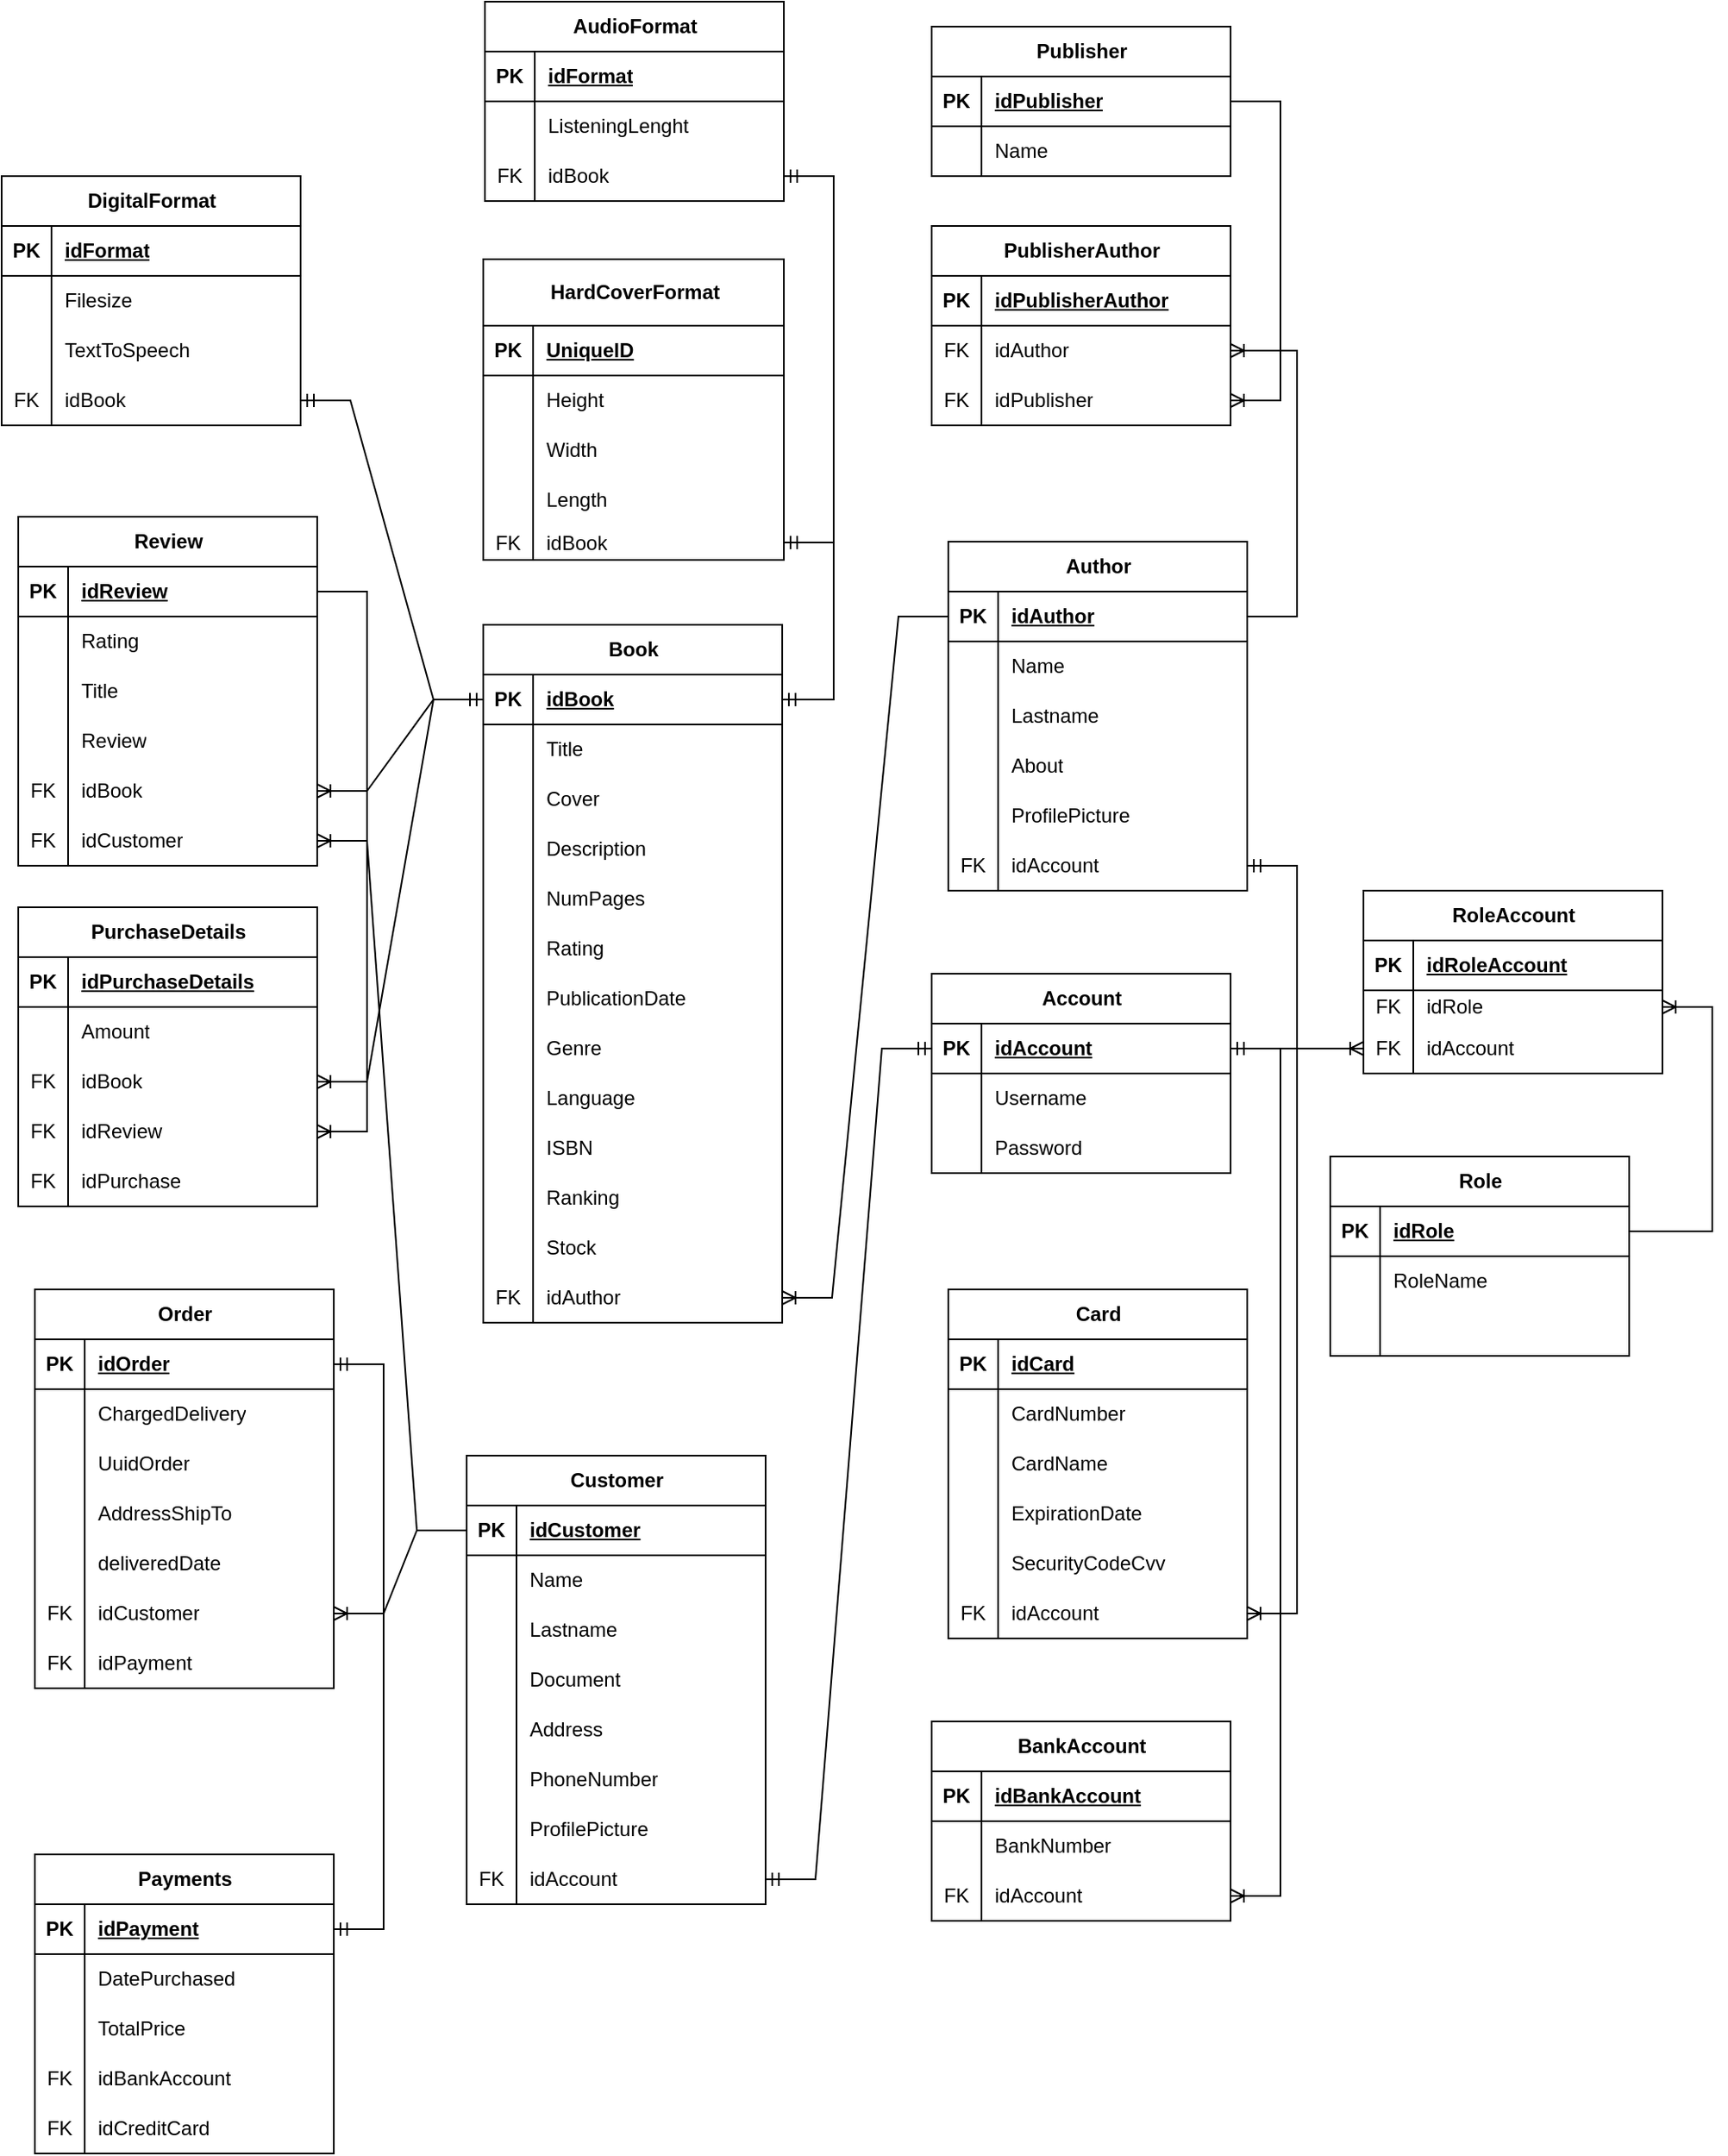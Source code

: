 <mxfile version="24.0.1" type="github">
  <diagram id="R2lEEEUBdFMjLlhIrx00" name="Page-1">
    <mxGraphModel dx="1318" dy="522" grid="1" gridSize="10" guides="1" tooltips="1" connect="1" arrows="1" fold="1" page="1" pageScale="1" pageWidth="850" pageHeight="1100" math="0" shadow="0" extFonts="Permanent Marker^https://fonts.googleapis.com/css?family=Permanent+Marker">
      <root>
        <mxCell id="0" />
        <mxCell id="1" parent="0" />
        <mxCell id="BZ0Vi-IcFXEKgcmH-muR-1" value="Book" style="shape=table;startSize=30;container=1;collapsible=1;childLayout=tableLayout;fixedRows=1;rowLines=0;fontStyle=1;align=center;resizeLast=1;html=1;" parent="1" vertex="1">
          <mxGeometry x="370" y="510" width="180" height="420" as="geometry" />
        </mxCell>
        <mxCell id="BZ0Vi-IcFXEKgcmH-muR-2" value="" style="shape=tableRow;horizontal=0;startSize=0;swimlaneHead=0;swimlaneBody=0;fillColor=none;collapsible=0;dropTarget=0;points=[[0,0.5],[1,0.5]];portConstraint=eastwest;top=0;left=0;right=0;bottom=1;" parent="BZ0Vi-IcFXEKgcmH-muR-1" vertex="1">
          <mxGeometry y="30" width="180" height="30" as="geometry" />
        </mxCell>
        <mxCell id="BZ0Vi-IcFXEKgcmH-muR-3" value="PK" style="shape=partialRectangle;connectable=0;fillColor=none;top=0;left=0;bottom=0;right=0;fontStyle=1;overflow=hidden;whiteSpace=wrap;html=1;" parent="BZ0Vi-IcFXEKgcmH-muR-2" vertex="1">
          <mxGeometry width="30" height="30" as="geometry">
            <mxRectangle width="30" height="30" as="alternateBounds" />
          </mxGeometry>
        </mxCell>
        <mxCell id="BZ0Vi-IcFXEKgcmH-muR-4" value="idBook" style="shape=partialRectangle;connectable=0;fillColor=none;top=0;left=0;bottom=0;right=0;align=left;spacingLeft=6;fontStyle=5;overflow=hidden;whiteSpace=wrap;html=1;" parent="BZ0Vi-IcFXEKgcmH-muR-2" vertex="1">
          <mxGeometry x="30" width="150" height="30" as="geometry">
            <mxRectangle width="150" height="30" as="alternateBounds" />
          </mxGeometry>
        </mxCell>
        <mxCell id="BZ0Vi-IcFXEKgcmH-muR-5" value="" style="shape=tableRow;horizontal=0;startSize=0;swimlaneHead=0;swimlaneBody=0;fillColor=none;collapsible=0;dropTarget=0;points=[[0,0.5],[1,0.5]];portConstraint=eastwest;top=0;left=0;right=0;bottom=0;" parent="BZ0Vi-IcFXEKgcmH-muR-1" vertex="1">
          <mxGeometry y="60" width="180" height="30" as="geometry" />
        </mxCell>
        <mxCell id="BZ0Vi-IcFXEKgcmH-muR-6" value="" style="shape=partialRectangle;connectable=0;fillColor=none;top=0;left=0;bottom=0;right=0;editable=1;overflow=hidden;whiteSpace=wrap;html=1;" parent="BZ0Vi-IcFXEKgcmH-muR-5" vertex="1">
          <mxGeometry width="30" height="30" as="geometry">
            <mxRectangle width="30" height="30" as="alternateBounds" />
          </mxGeometry>
        </mxCell>
        <mxCell id="BZ0Vi-IcFXEKgcmH-muR-7" value="Title" style="shape=partialRectangle;connectable=0;fillColor=none;top=0;left=0;bottom=0;right=0;align=left;spacingLeft=6;overflow=hidden;whiteSpace=wrap;html=1;" parent="BZ0Vi-IcFXEKgcmH-muR-5" vertex="1">
          <mxGeometry x="30" width="150" height="30" as="geometry">
            <mxRectangle width="150" height="30" as="alternateBounds" />
          </mxGeometry>
        </mxCell>
        <mxCell id="BZ0Vi-IcFXEKgcmH-muR-11" value="" style="shape=tableRow;horizontal=0;startSize=0;swimlaneHead=0;swimlaneBody=0;fillColor=none;collapsible=0;dropTarget=0;points=[[0,0.5],[1,0.5]];portConstraint=eastwest;top=0;left=0;right=0;bottom=0;" parent="BZ0Vi-IcFXEKgcmH-muR-1" vertex="1">
          <mxGeometry y="90" width="180" height="30" as="geometry" />
        </mxCell>
        <mxCell id="BZ0Vi-IcFXEKgcmH-muR-12" value="" style="shape=partialRectangle;connectable=0;fillColor=none;top=0;left=0;bottom=0;right=0;editable=1;overflow=hidden;whiteSpace=wrap;html=1;" parent="BZ0Vi-IcFXEKgcmH-muR-11" vertex="1">
          <mxGeometry width="30" height="30" as="geometry">
            <mxRectangle width="30" height="30" as="alternateBounds" />
          </mxGeometry>
        </mxCell>
        <mxCell id="BZ0Vi-IcFXEKgcmH-muR-13" value="Cover" style="shape=partialRectangle;connectable=0;fillColor=none;top=0;left=0;bottom=0;right=0;align=left;spacingLeft=6;overflow=hidden;whiteSpace=wrap;html=1;" parent="BZ0Vi-IcFXEKgcmH-muR-11" vertex="1">
          <mxGeometry x="30" width="150" height="30" as="geometry">
            <mxRectangle width="150" height="30" as="alternateBounds" />
          </mxGeometry>
        </mxCell>
        <mxCell id="BZ0Vi-IcFXEKgcmH-muR-14" value="" style="shape=tableRow;horizontal=0;startSize=0;swimlaneHead=0;swimlaneBody=0;fillColor=none;collapsible=0;dropTarget=0;points=[[0,0.5],[1,0.5]];portConstraint=eastwest;top=0;left=0;right=0;bottom=0;" parent="BZ0Vi-IcFXEKgcmH-muR-1" vertex="1">
          <mxGeometry y="120" width="180" height="30" as="geometry" />
        </mxCell>
        <mxCell id="BZ0Vi-IcFXEKgcmH-muR-15" value="" style="shape=partialRectangle;connectable=0;fillColor=none;top=0;left=0;bottom=0;right=0;editable=1;overflow=hidden;whiteSpace=wrap;html=1;" parent="BZ0Vi-IcFXEKgcmH-muR-14" vertex="1">
          <mxGeometry width="30" height="30" as="geometry">
            <mxRectangle width="30" height="30" as="alternateBounds" />
          </mxGeometry>
        </mxCell>
        <mxCell id="BZ0Vi-IcFXEKgcmH-muR-16" value="Description" style="shape=partialRectangle;connectable=0;fillColor=none;top=0;left=0;bottom=0;right=0;align=left;spacingLeft=6;overflow=hidden;whiteSpace=wrap;html=1;" parent="BZ0Vi-IcFXEKgcmH-muR-14" vertex="1">
          <mxGeometry x="30" width="150" height="30" as="geometry">
            <mxRectangle width="150" height="30" as="alternateBounds" />
          </mxGeometry>
        </mxCell>
        <mxCell id="BZ0Vi-IcFXEKgcmH-muR-17" value="" style="shape=tableRow;horizontal=0;startSize=0;swimlaneHead=0;swimlaneBody=0;fillColor=none;collapsible=0;dropTarget=0;points=[[0,0.5],[1,0.5]];portConstraint=eastwest;top=0;left=0;right=0;bottom=0;" parent="BZ0Vi-IcFXEKgcmH-muR-1" vertex="1">
          <mxGeometry y="150" width="180" height="30" as="geometry" />
        </mxCell>
        <mxCell id="BZ0Vi-IcFXEKgcmH-muR-18" value="" style="shape=partialRectangle;connectable=0;fillColor=none;top=0;left=0;bottom=0;right=0;editable=1;overflow=hidden;whiteSpace=wrap;html=1;" parent="BZ0Vi-IcFXEKgcmH-muR-17" vertex="1">
          <mxGeometry width="30" height="30" as="geometry">
            <mxRectangle width="30" height="30" as="alternateBounds" />
          </mxGeometry>
        </mxCell>
        <mxCell id="BZ0Vi-IcFXEKgcmH-muR-19" value="NumPages" style="shape=partialRectangle;connectable=0;fillColor=none;top=0;left=0;bottom=0;right=0;align=left;spacingLeft=6;overflow=hidden;whiteSpace=wrap;html=1;" parent="BZ0Vi-IcFXEKgcmH-muR-17" vertex="1">
          <mxGeometry x="30" width="150" height="30" as="geometry">
            <mxRectangle width="150" height="30" as="alternateBounds" />
          </mxGeometry>
        </mxCell>
        <mxCell id="BZ0Vi-IcFXEKgcmH-muR-42" value="" style="shape=tableRow;horizontal=0;startSize=0;swimlaneHead=0;swimlaneBody=0;fillColor=none;collapsible=0;dropTarget=0;points=[[0,0.5],[1,0.5]];portConstraint=eastwest;top=0;left=0;right=0;bottom=0;" parent="BZ0Vi-IcFXEKgcmH-muR-1" vertex="1">
          <mxGeometry y="180" width="180" height="30" as="geometry" />
        </mxCell>
        <mxCell id="BZ0Vi-IcFXEKgcmH-muR-43" value="" style="shape=partialRectangle;connectable=0;fillColor=none;top=0;left=0;bottom=0;right=0;editable=1;overflow=hidden;whiteSpace=wrap;html=1;" parent="BZ0Vi-IcFXEKgcmH-muR-42" vertex="1">
          <mxGeometry width="30" height="30" as="geometry">
            <mxRectangle width="30" height="30" as="alternateBounds" />
          </mxGeometry>
        </mxCell>
        <mxCell id="BZ0Vi-IcFXEKgcmH-muR-44" value="Rating" style="shape=partialRectangle;connectable=0;fillColor=none;top=0;left=0;bottom=0;right=0;align=left;spacingLeft=6;overflow=hidden;whiteSpace=wrap;html=1;" parent="BZ0Vi-IcFXEKgcmH-muR-42" vertex="1">
          <mxGeometry x="30" width="150" height="30" as="geometry">
            <mxRectangle width="150" height="30" as="alternateBounds" />
          </mxGeometry>
        </mxCell>
        <mxCell id="BZ0Vi-IcFXEKgcmH-muR-45" value="" style="shape=tableRow;horizontal=0;startSize=0;swimlaneHead=0;swimlaneBody=0;fillColor=none;collapsible=0;dropTarget=0;points=[[0,0.5],[1,0.5]];portConstraint=eastwest;top=0;left=0;right=0;bottom=0;" parent="BZ0Vi-IcFXEKgcmH-muR-1" vertex="1">
          <mxGeometry y="210" width="180" height="30" as="geometry" />
        </mxCell>
        <mxCell id="BZ0Vi-IcFXEKgcmH-muR-46" value="" style="shape=partialRectangle;connectable=0;fillColor=none;top=0;left=0;bottom=0;right=0;editable=1;overflow=hidden;whiteSpace=wrap;html=1;" parent="BZ0Vi-IcFXEKgcmH-muR-45" vertex="1">
          <mxGeometry width="30" height="30" as="geometry">
            <mxRectangle width="30" height="30" as="alternateBounds" />
          </mxGeometry>
        </mxCell>
        <mxCell id="BZ0Vi-IcFXEKgcmH-muR-47" value="PublicationDate" style="shape=partialRectangle;connectable=0;fillColor=none;top=0;left=0;bottom=0;right=0;align=left;spacingLeft=6;overflow=hidden;whiteSpace=wrap;html=1;" parent="BZ0Vi-IcFXEKgcmH-muR-45" vertex="1">
          <mxGeometry x="30" width="150" height="30" as="geometry">
            <mxRectangle width="150" height="30" as="alternateBounds" />
          </mxGeometry>
        </mxCell>
        <mxCell id="BZ0Vi-IcFXEKgcmH-muR-48" value="" style="shape=tableRow;horizontal=0;startSize=0;swimlaneHead=0;swimlaneBody=0;fillColor=none;collapsible=0;dropTarget=0;points=[[0,0.5],[1,0.5]];portConstraint=eastwest;top=0;left=0;right=0;bottom=0;" parent="BZ0Vi-IcFXEKgcmH-muR-1" vertex="1">
          <mxGeometry y="240" width="180" height="30" as="geometry" />
        </mxCell>
        <mxCell id="BZ0Vi-IcFXEKgcmH-muR-49" value="" style="shape=partialRectangle;connectable=0;fillColor=none;top=0;left=0;bottom=0;right=0;editable=1;overflow=hidden;whiteSpace=wrap;html=1;" parent="BZ0Vi-IcFXEKgcmH-muR-48" vertex="1">
          <mxGeometry width="30" height="30" as="geometry">
            <mxRectangle width="30" height="30" as="alternateBounds" />
          </mxGeometry>
        </mxCell>
        <mxCell id="BZ0Vi-IcFXEKgcmH-muR-50" value="Genre" style="shape=partialRectangle;connectable=0;fillColor=none;top=0;left=0;bottom=0;right=0;align=left;spacingLeft=6;overflow=hidden;whiteSpace=wrap;html=1;" parent="BZ0Vi-IcFXEKgcmH-muR-48" vertex="1">
          <mxGeometry x="30" width="150" height="30" as="geometry">
            <mxRectangle width="150" height="30" as="alternateBounds" />
          </mxGeometry>
        </mxCell>
        <mxCell id="BZ0Vi-IcFXEKgcmH-muR-51" value="" style="shape=tableRow;horizontal=0;startSize=0;swimlaneHead=0;swimlaneBody=0;fillColor=none;collapsible=0;dropTarget=0;points=[[0,0.5],[1,0.5]];portConstraint=eastwest;top=0;left=0;right=0;bottom=0;" parent="BZ0Vi-IcFXEKgcmH-muR-1" vertex="1">
          <mxGeometry y="270" width="180" height="30" as="geometry" />
        </mxCell>
        <mxCell id="BZ0Vi-IcFXEKgcmH-muR-52" value="" style="shape=partialRectangle;connectable=0;fillColor=none;top=0;left=0;bottom=0;right=0;editable=1;overflow=hidden;whiteSpace=wrap;html=1;" parent="BZ0Vi-IcFXEKgcmH-muR-51" vertex="1">
          <mxGeometry width="30" height="30" as="geometry">
            <mxRectangle width="30" height="30" as="alternateBounds" />
          </mxGeometry>
        </mxCell>
        <mxCell id="BZ0Vi-IcFXEKgcmH-muR-53" value="Language" style="shape=partialRectangle;connectable=0;fillColor=none;top=0;left=0;bottom=0;right=0;align=left;spacingLeft=6;overflow=hidden;whiteSpace=wrap;html=1;" parent="BZ0Vi-IcFXEKgcmH-muR-51" vertex="1">
          <mxGeometry x="30" width="150" height="30" as="geometry">
            <mxRectangle width="150" height="30" as="alternateBounds" />
          </mxGeometry>
        </mxCell>
        <mxCell id="BZ0Vi-IcFXEKgcmH-muR-54" value="" style="shape=tableRow;horizontal=0;startSize=0;swimlaneHead=0;swimlaneBody=0;fillColor=none;collapsible=0;dropTarget=0;points=[[0,0.5],[1,0.5]];portConstraint=eastwest;top=0;left=0;right=0;bottom=0;" parent="BZ0Vi-IcFXEKgcmH-muR-1" vertex="1">
          <mxGeometry y="300" width="180" height="30" as="geometry" />
        </mxCell>
        <mxCell id="BZ0Vi-IcFXEKgcmH-muR-55" value="" style="shape=partialRectangle;connectable=0;fillColor=none;top=0;left=0;bottom=0;right=0;editable=1;overflow=hidden;whiteSpace=wrap;html=1;" parent="BZ0Vi-IcFXEKgcmH-muR-54" vertex="1">
          <mxGeometry width="30" height="30" as="geometry">
            <mxRectangle width="30" height="30" as="alternateBounds" />
          </mxGeometry>
        </mxCell>
        <mxCell id="BZ0Vi-IcFXEKgcmH-muR-56" value="ISBN" style="shape=partialRectangle;connectable=0;fillColor=none;top=0;left=0;bottom=0;right=0;align=left;spacingLeft=6;overflow=hidden;whiteSpace=wrap;html=1;" parent="BZ0Vi-IcFXEKgcmH-muR-54" vertex="1">
          <mxGeometry x="30" width="150" height="30" as="geometry">
            <mxRectangle width="150" height="30" as="alternateBounds" />
          </mxGeometry>
        </mxCell>
        <mxCell id="BZ0Vi-IcFXEKgcmH-muR-57" value="" style="shape=tableRow;horizontal=0;startSize=0;swimlaneHead=0;swimlaneBody=0;fillColor=none;collapsible=0;dropTarget=0;points=[[0,0.5],[1,0.5]];portConstraint=eastwest;top=0;left=0;right=0;bottom=0;" parent="BZ0Vi-IcFXEKgcmH-muR-1" vertex="1">
          <mxGeometry y="330" width="180" height="30" as="geometry" />
        </mxCell>
        <mxCell id="BZ0Vi-IcFXEKgcmH-muR-58" value="" style="shape=partialRectangle;connectable=0;fillColor=none;top=0;left=0;bottom=0;right=0;editable=1;overflow=hidden;whiteSpace=wrap;html=1;" parent="BZ0Vi-IcFXEKgcmH-muR-57" vertex="1">
          <mxGeometry width="30" height="30" as="geometry">
            <mxRectangle width="30" height="30" as="alternateBounds" />
          </mxGeometry>
        </mxCell>
        <mxCell id="BZ0Vi-IcFXEKgcmH-muR-59" value="Ranking" style="shape=partialRectangle;connectable=0;fillColor=none;top=0;left=0;bottom=0;right=0;align=left;spacingLeft=6;overflow=hidden;whiteSpace=wrap;html=1;" parent="BZ0Vi-IcFXEKgcmH-muR-57" vertex="1">
          <mxGeometry x="30" width="150" height="30" as="geometry">
            <mxRectangle width="150" height="30" as="alternateBounds" />
          </mxGeometry>
        </mxCell>
        <mxCell id="cQ1n8BzHHTu981DG2yNh-69" value="" style="shape=tableRow;horizontal=0;startSize=0;swimlaneHead=0;swimlaneBody=0;fillColor=none;collapsible=0;dropTarget=0;points=[[0,0.5],[1,0.5]];portConstraint=eastwest;top=0;left=0;right=0;bottom=0;" parent="BZ0Vi-IcFXEKgcmH-muR-1" vertex="1">
          <mxGeometry y="360" width="180" height="30" as="geometry" />
        </mxCell>
        <mxCell id="cQ1n8BzHHTu981DG2yNh-70" value="" style="shape=partialRectangle;connectable=0;fillColor=none;top=0;left=0;bottom=0;right=0;editable=1;overflow=hidden;whiteSpace=wrap;html=1;" parent="cQ1n8BzHHTu981DG2yNh-69" vertex="1">
          <mxGeometry width="30" height="30" as="geometry">
            <mxRectangle width="30" height="30" as="alternateBounds" />
          </mxGeometry>
        </mxCell>
        <mxCell id="cQ1n8BzHHTu981DG2yNh-71" value="Stock" style="shape=partialRectangle;connectable=0;fillColor=none;top=0;left=0;bottom=0;right=0;align=left;spacingLeft=6;overflow=hidden;whiteSpace=wrap;html=1;" parent="cQ1n8BzHHTu981DG2yNh-69" vertex="1">
          <mxGeometry x="30" width="150" height="30" as="geometry">
            <mxRectangle width="150" height="30" as="alternateBounds" />
          </mxGeometry>
        </mxCell>
        <mxCell id="BZ0Vi-IcFXEKgcmH-muR-93" value="" style="shape=tableRow;horizontal=0;startSize=0;swimlaneHead=0;swimlaneBody=0;fillColor=none;collapsible=0;dropTarget=0;points=[[0,0.5],[1,0.5]];portConstraint=eastwest;top=0;left=0;right=0;bottom=0;" parent="BZ0Vi-IcFXEKgcmH-muR-1" vertex="1">
          <mxGeometry y="390" width="180" height="30" as="geometry" />
        </mxCell>
        <mxCell id="BZ0Vi-IcFXEKgcmH-muR-94" value="FK" style="shape=partialRectangle;connectable=0;fillColor=none;top=0;left=0;bottom=0;right=0;editable=1;overflow=hidden;whiteSpace=wrap;html=1;" parent="BZ0Vi-IcFXEKgcmH-muR-93" vertex="1">
          <mxGeometry width="30" height="30" as="geometry">
            <mxRectangle width="30" height="30" as="alternateBounds" />
          </mxGeometry>
        </mxCell>
        <mxCell id="BZ0Vi-IcFXEKgcmH-muR-95" value="idAuthor" style="shape=partialRectangle;connectable=0;fillColor=none;top=0;left=0;bottom=0;right=0;align=left;spacingLeft=6;overflow=hidden;whiteSpace=wrap;html=1;" parent="BZ0Vi-IcFXEKgcmH-muR-93" vertex="1">
          <mxGeometry x="30" width="150" height="30" as="geometry">
            <mxRectangle width="150" height="30" as="alternateBounds" />
          </mxGeometry>
        </mxCell>
        <mxCell id="BZ0Vi-IcFXEKgcmH-muR-60" value="Account" style="shape=table;startSize=30;container=1;collapsible=1;childLayout=tableLayout;fixedRows=1;rowLines=0;fontStyle=1;align=center;resizeLast=1;html=1;" parent="1" vertex="1">
          <mxGeometry x="640" y="720" width="180" height="120" as="geometry" />
        </mxCell>
        <mxCell id="BZ0Vi-IcFXEKgcmH-muR-61" value="" style="shape=tableRow;horizontal=0;startSize=0;swimlaneHead=0;swimlaneBody=0;fillColor=none;collapsible=0;dropTarget=0;points=[[0,0.5],[1,0.5]];portConstraint=eastwest;top=0;left=0;right=0;bottom=1;" parent="BZ0Vi-IcFXEKgcmH-muR-60" vertex="1">
          <mxGeometry y="30" width="180" height="30" as="geometry" />
        </mxCell>
        <mxCell id="BZ0Vi-IcFXEKgcmH-muR-62" value="PK" style="shape=partialRectangle;connectable=0;fillColor=none;top=0;left=0;bottom=0;right=0;fontStyle=1;overflow=hidden;whiteSpace=wrap;html=1;" parent="BZ0Vi-IcFXEKgcmH-muR-61" vertex="1">
          <mxGeometry width="30" height="30" as="geometry">
            <mxRectangle width="30" height="30" as="alternateBounds" />
          </mxGeometry>
        </mxCell>
        <mxCell id="BZ0Vi-IcFXEKgcmH-muR-63" value="idAccount" style="shape=partialRectangle;connectable=0;fillColor=none;top=0;left=0;bottom=0;right=0;align=left;spacingLeft=6;fontStyle=5;overflow=hidden;whiteSpace=wrap;html=1;" parent="BZ0Vi-IcFXEKgcmH-muR-61" vertex="1">
          <mxGeometry x="30" width="150" height="30" as="geometry">
            <mxRectangle width="150" height="30" as="alternateBounds" />
          </mxGeometry>
        </mxCell>
        <mxCell id="BZ0Vi-IcFXEKgcmH-muR-64" value="" style="shape=tableRow;horizontal=0;startSize=0;swimlaneHead=0;swimlaneBody=0;fillColor=none;collapsible=0;dropTarget=0;points=[[0,0.5],[1,0.5]];portConstraint=eastwest;top=0;left=0;right=0;bottom=0;" parent="BZ0Vi-IcFXEKgcmH-muR-60" vertex="1">
          <mxGeometry y="60" width="180" height="30" as="geometry" />
        </mxCell>
        <mxCell id="BZ0Vi-IcFXEKgcmH-muR-65" value="" style="shape=partialRectangle;connectable=0;fillColor=none;top=0;left=0;bottom=0;right=0;editable=1;overflow=hidden;whiteSpace=wrap;html=1;" parent="BZ0Vi-IcFXEKgcmH-muR-64" vertex="1">
          <mxGeometry width="30" height="30" as="geometry">
            <mxRectangle width="30" height="30" as="alternateBounds" />
          </mxGeometry>
        </mxCell>
        <mxCell id="BZ0Vi-IcFXEKgcmH-muR-66" value="Username&lt;span style=&quot;white-space: pre;&quot;&gt;&#x9;&lt;/span&gt;" style="shape=partialRectangle;connectable=0;fillColor=none;top=0;left=0;bottom=0;right=0;align=left;spacingLeft=6;overflow=hidden;whiteSpace=wrap;html=1;" parent="BZ0Vi-IcFXEKgcmH-muR-64" vertex="1">
          <mxGeometry x="30" width="150" height="30" as="geometry">
            <mxRectangle width="150" height="30" as="alternateBounds" />
          </mxGeometry>
        </mxCell>
        <mxCell id="BZ0Vi-IcFXEKgcmH-muR-67" value="" style="shape=tableRow;horizontal=0;startSize=0;swimlaneHead=0;swimlaneBody=0;fillColor=none;collapsible=0;dropTarget=0;points=[[0,0.5],[1,0.5]];portConstraint=eastwest;top=0;left=0;right=0;bottom=0;" parent="BZ0Vi-IcFXEKgcmH-muR-60" vertex="1">
          <mxGeometry y="90" width="180" height="30" as="geometry" />
        </mxCell>
        <mxCell id="BZ0Vi-IcFXEKgcmH-muR-68" value="" style="shape=partialRectangle;connectable=0;fillColor=none;top=0;left=0;bottom=0;right=0;editable=1;overflow=hidden;whiteSpace=wrap;html=1;" parent="BZ0Vi-IcFXEKgcmH-muR-67" vertex="1">
          <mxGeometry width="30" height="30" as="geometry">
            <mxRectangle width="30" height="30" as="alternateBounds" />
          </mxGeometry>
        </mxCell>
        <mxCell id="BZ0Vi-IcFXEKgcmH-muR-69" value="Password" style="shape=partialRectangle;connectable=0;fillColor=none;top=0;left=0;bottom=0;right=0;align=left;spacingLeft=6;overflow=hidden;whiteSpace=wrap;html=1;" parent="BZ0Vi-IcFXEKgcmH-muR-67" vertex="1">
          <mxGeometry x="30" width="150" height="30" as="geometry">
            <mxRectangle width="150" height="30" as="alternateBounds" />
          </mxGeometry>
        </mxCell>
        <mxCell id="BZ0Vi-IcFXEKgcmH-muR-74" value="Author" style="shape=table;startSize=30;container=1;collapsible=1;childLayout=tableLayout;fixedRows=1;rowLines=0;fontStyle=1;align=center;resizeLast=1;html=1;" parent="1" vertex="1">
          <mxGeometry x="650" y="460" width="180" height="210.0" as="geometry" />
        </mxCell>
        <mxCell id="BZ0Vi-IcFXEKgcmH-muR-75" value="" style="shape=tableRow;horizontal=0;startSize=0;swimlaneHead=0;swimlaneBody=0;fillColor=none;collapsible=0;dropTarget=0;points=[[0,0.5],[1,0.5]];portConstraint=eastwest;top=0;left=0;right=0;bottom=1;" parent="BZ0Vi-IcFXEKgcmH-muR-74" vertex="1">
          <mxGeometry y="30" width="180" height="30" as="geometry" />
        </mxCell>
        <mxCell id="BZ0Vi-IcFXEKgcmH-muR-76" value="PK" style="shape=partialRectangle;connectable=0;fillColor=none;top=0;left=0;bottom=0;right=0;fontStyle=1;overflow=hidden;whiteSpace=wrap;html=1;" parent="BZ0Vi-IcFXEKgcmH-muR-75" vertex="1">
          <mxGeometry width="30" height="30" as="geometry">
            <mxRectangle width="30" height="30" as="alternateBounds" />
          </mxGeometry>
        </mxCell>
        <mxCell id="BZ0Vi-IcFXEKgcmH-muR-77" value="idAuthor" style="shape=partialRectangle;connectable=0;fillColor=none;top=0;left=0;bottom=0;right=0;align=left;spacingLeft=6;fontStyle=5;overflow=hidden;whiteSpace=wrap;html=1;" parent="BZ0Vi-IcFXEKgcmH-muR-75" vertex="1">
          <mxGeometry x="30" width="150" height="30" as="geometry">
            <mxRectangle width="150" height="30" as="alternateBounds" />
          </mxGeometry>
        </mxCell>
        <mxCell id="BZ0Vi-IcFXEKgcmH-muR-78" value="" style="shape=tableRow;horizontal=0;startSize=0;swimlaneHead=0;swimlaneBody=0;fillColor=none;collapsible=0;dropTarget=0;points=[[0,0.5],[1,0.5]];portConstraint=eastwest;top=0;left=0;right=0;bottom=0;" parent="BZ0Vi-IcFXEKgcmH-muR-74" vertex="1">
          <mxGeometry y="60" width="180" height="30" as="geometry" />
        </mxCell>
        <mxCell id="BZ0Vi-IcFXEKgcmH-muR-79" value="" style="shape=partialRectangle;connectable=0;fillColor=none;top=0;left=0;bottom=0;right=0;editable=1;overflow=hidden;whiteSpace=wrap;html=1;" parent="BZ0Vi-IcFXEKgcmH-muR-78" vertex="1">
          <mxGeometry width="30" height="30" as="geometry">
            <mxRectangle width="30" height="30" as="alternateBounds" />
          </mxGeometry>
        </mxCell>
        <mxCell id="BZ0Vi-IcFXEKgcmH-muR-80" value="Name" style="shape=partialRectangle;connectable=0;fillColor=none;top=0;left=0;bottom=0;right=0;align=left;spacingLeft=6;overflow=hidden;whiteSpace=wrap;html=1;" parent="BZ0Vi-IcFXEKgcmH-muR-78" vertex="1">
          <mxGeometry x="30" width="150" height="30" as="geometry">
            <mxRectangle width="150" height="30" as="alternateBounds" />
          </mxGeometry>
        </mxCell>
        <mxCell id="BZ0Vi-IcFXEKgcmH-muR-81" value="" style="shape=tableRow;horizontal=0;startSize=0;swimlaneHead=0;swimlaneBody=0;fillColor=none;collapsible=0;dropTarget=0;points=[[0,0.5],[1,0.5]];portConstraint=eastwest;top=0;left=0;right=0;bottom=0;" parent="BZ0Vi-IcFXEKgcmH-muR-74" vertex="1">
          <mxGeometry y="90" width="180" height="30" as="geometry" />
        </mxCell>
        <mxCell id="BZ0Vi-IcFXEKgcmH-muR-82" value="" style="shape=partialRectangle;connectable=0;fillColor=none;top=0;left=0;bottom=0;right=0;editable=1;overflow=hidden;whiteSpace=wrap;html=1;" parent="BZ0Vi-IcFXEKgcmH-muR-81" vertex="1">
          <mxGeometry width="30" height="30" as="geometry">
            <mxRectangle width="30" height="30" as="alternateBounds" />
          </mxGeometry>
        </mxCell>
        <mxCell id="BZ0Vi-IcFXEKgcmH-muR-83" value="Lastname" style="shape=partialRectangle;connectable=0;fillColor=none;top=0;left=0;bottom=0;right=0;align=left;spacingLeft=6;overflow=hidden;whiteSpace=wrap;html=1;" parent="BZ0Vi-IcFXEKgcmH-muR-81" vertex="1">
          <mxGeometry x="30" width="150" height="30" as="geometry">
            <mxRectangle width="150" height="30" as="alternateBounds" />
          </mxGeometry>
        </mxCell>
        <mxCell id="BZ0Vi-IcFXEKgcmH-muR-84" value="" style="shape=tableRow;horizontal=0;startSize=0;swimlaneHead=0;swimlaneBody=0;fillColor=none;collapsible=0;dropTarget=0;points=[[0,0.5],[1,0.5]];portConstraint=eastwest;top=0;left=0;right=0;bottom=0;" parent="BZ0Vi-IcFXEKgcmH-muR-74" vertex="1">
          <mxGeometry y="120" width="180" height="30" as="geometry" />
        </mxCell>
        <mxCell id="BZ0Vi-IcFXEKgcmH-muR-85" value="" style="shape=partialRectangle;connectable=0;fillColor=none;top=0;left=0;bottom=0;right=0;editable=1;overflow=hidden;whiteSpace=wrap;html=1;" parent="BZ0Vi-IcFXEKgcmH-muR-84" vertex="1">
          <mxGeometry width="30" height="30" as="geometry">
            <mxRectangle width="30" height="30" as="alternateBounds" />
          </mxGeometry>
        </mxCell>
        <mxCell id="BZ0Vi-IcFXEKgcmH-muR-86" value="About" style="shape=partialRectangle;connectable=0;fillColor=none;top=0;left=0;bottom=0;right=0;align=left;spacingLeft=6;overflow=hidden;whiteSpace=wrap;html=1;" parent="BZ0Vi-IcFXEKgcmH-muR-84" vertex="1">
          <mxGeometry x="30" width="150" height="30" as="geometry">
            <mxRectangle width="150" height="30" as="alternateBounds" />
          </mxGeometry>
        </mxCell>
        <mxCell id="BZ0Vi-IcFXEKgcmH-muR-87" value="" style="shape=tableRow;horizontal=0;startSize=0;swimlaneHead=0;swimlaneBody=0;fillColor=none;collapsible=0;dropTarget=0;points=[[0,0.5],[1,0.5]];portConstraint=eastwest;top=0;left=0;right=0;bottom=0;" parent="BZ0Vi-IcFXEKgcmH-muR-74" vertex="1">
          <mxGeometry y="150" width="180" height="30" as="geometry" />
        </mxCell>
        <mxCell id="BZ0Vi-IcFXEKgcmH-muR-88" value="" style="shape=partialRectangle;connectable=0;fillColor=none;top=0;left=0;bottom=0;right=0;editable=1;overflow=hidden;whiteSpace=wrap;html=1;" parent="BZ0Vi-IcFXEKgcmH-muR-87" vertex="1">
          <mxGeometry width="30" height="30" as="geometry">
            <mxRectangle width="30" height="30" as="alternateBounds" />
          </mxGeometry>
        </mxCell>
        <mxCell id="BZ0Vi-IcFXEKgcmH-muR-89" value="ProfilePicture" style="shape=partialRectangle;connectable=0;fillColor=none;top=0;left=0;bottom=0;right=0;align=left;spacingLeft=6;overflow=hidden;whiteSpace=wrap;html=1;" parent="BZ0Vi-IcFXEKgcmH-muR-87" vertex="1">
          <mxGeometry x="30" width="150" height="30" as="geometry">
            <mxRectangle width="150" height="30" as="alternateBounds" />
          </mxGeometry>
        </mxCell>
        <mxCell id="BZ0Vi-IcFXEKgcmH-muR-90" value="" style="shape=tableRow;horizontal=0;startSize=0;swimlaneHead=0;swimlaneBody=0;fillColor=none;collapsible=0;dropTarget=0;points=[[0,0.5],[1,0.5]];portConstraint=eastwest;top=0;left=0;right=0;bottom=0;" parent="BZ0Vi-IcFXEKgcmH-muR-74" vertex="1">
          <mxGeometry y="180" width="180" height="30" as="geometry" />
        </mxCell>
        <mxCell id="BZ0Vi-IcFXEKgcmH-muR-91" value="FK" style="shape=partialRectangle;connectable=0;fillColor=none;top=0;left=0;bottom=0;right=0;editable=1;overflow=hidden;whiteSpace=wrap;html=1;" parent="BZ0Vi-IcFXEKgcmH-muR-90" vertex="1">
          <mxGeometry width="30" height="30" as="geometry">
            <mxRectangle width="30" height="30" as="alternateBounds" />
          </mxGeometry>
        </mxCell>
        <mxCell id="BZ0Vi-IcFXEKgcmH-muR-92" value="idAccount" style="shape=partialRectangle;connectable=0;fillColor=none;top=0;left=0;bottom=0;right=0;align=left;spacingLeft=6;overflow=hidden;whiteSpace=wrap;html=1;" parent="BZ0Vi-IcFXEKgcmH-muR-90" vertex="1">
          <mxGeometry x="30" width="150" height="30" as="geometry">
            <mxRectangle width="150" height="30" as="alternateBounds" />
          </mxGeometry>
        </mxCell>
        <mxCell id="BZ0Vi-IcFXEKgcmH-muR-97" value="" style="edgeStyle=entityRelationEdgeStyle;fontSize=12;html=1;endArrow=ERmandOne;startArrow=ERmandOne;rounded=0;" parent="1" source="BZ0Vi-IcFXEKgcmH-muR-61" target="BZ0Vi-IcFXEKgcmH-muR-90" edge="1">
          <mxGeometry width="100" height="100" relative="1" as="geometry">
            <mxPoint x="880" y="720" as="sourcePoint" />
            <mxPoint x="980" y="620" as="targetPoint" />
          </mxGeometry>
        </mxCell>
        <mxCell id="BZ0Vi-IcFXEKgcmH-muR-98" value="Role" style="shape=table;startSize=30;container=1;collapsible=1;childLayout=tableLayout;fixedRows=1;rowLines=0;fontStyle=1;align=center;resizeLast=1;html=1;" parent="1" vertex="1">
          <mxGeometry x="880" y="830" width="180" height="120" as="geometry" />
        </mxCell>
        <mxCell id="BZ0Vi-IcFXEKgcmH-muR-99" value="" style="shape=tableRow;horizontal=0;startSize=0;swimlaneHead=0;swimlaneBody=0;fillColor=none;collapsible=0;dropTarget=0;points=[[0,0.5],[1,0.5]];portConstraint=eastwest;top=0;left=0;right=0;bottom=1;" parent="BZ0Vi-IcFXEKgcmH-muR-98" vertex="1">
          <mxGeometry y="30" width="180" height="30" as="geometry" />
        </mxCell>
        <mxCell id="BZ0Vi-IcFXEKgcmH-muR-100" value="PK" style="shape=partialRectangle;connectable=0;fillColor=none;top=0;left=0;bottom=0;right=0;fontStyle=1;overflow=hidden;whiteSpace=wrap;html=1;" parent="BZ0Vi-IcFXEKgcmH-muR-99" vertex="1">
          <mxGeometry width="30" height="30" as="geometry">
            <mxRectangle width="30" height="30" as="alternateBounds" />
          </mxGeometry>
        </mxCell>
        <mxCell id="BZ0Vi-IcFXEKgcmH-muR-101" value="idRole" style="shape=partialRectangle;connectable=0;fillColor=none;top=0;left=0;bottom=0;right=0;align=left;spacingLeft=6;fontStyle=5;overflow=hidden;whiteSpace=wrap;html=1;" parent="BZ0Vi-IcFXEKgcmH-muR-99" vertex="1">
          <mxGeometry x="30" width="150" height="30" as="geometry">
            <mxRectangle width="150" height="30" as="alternateBounds" />
          </mxGeometry>
        </mxCell>
        <mxCell id="BZ0Vi-IcFXEKgcmH-muR-102" value="" style="shape=tableRow;horizontal=0;startSize=0;swimlaneHead=0;swimlaneBody=0;fillColor=none;collapsible=0;dropTarget=0;points=[[0,0.5],[1,0.5]];portConstraint=eastwest;top=0;left=0;right=0;bottom=0;" parent="BZ0Vi-IcFXEKgcmH-muR-98" vertex="1">
          <mxGeometry y="60" width="180" height="30" as="geometry" />
        </mxCell>
        <mxCell id="BZ0Vi-IcFXEKgcmH-muR-103" value="" style="shape=partialRectangle;connectable=0;fillColor=none;top=0;left=0;bottom=0;right=0;editable=1;overflow=hidden;whiteSpace=wrap;html=1;" parent="BZ0Vi-IcFXEKgcmH-muR-102" vertex="1">
          <mxGeometry width="30" height="30" as="geometry">
            <mxRectangle width="30" height="30" as="alternateBounds" />
          </mxGeometry>
        </mxCell>
        <mxCell id="BZ0Vi-IcFXEKgcmH-muR-104" value="RoleName" style="shape=partialRectangle;connectable=0;fillColor=none;top=0;left=0;bottom=0;right=0;align=left;spacingLeft=6;overflow=hidden;whiteSpace=wrap;html=1;" parent="BZ0Vi-IcFXEKgcmH-muR-102" vertex="1">
          <mxGeometry x="30" width="150" height="30" as="geometry">
            <mxRectangle width="150" height="30" as="alternateBounds" />
          </mxGeometry>
        </mxCell>
        <mxCell id="8rOFowPBb9tWJp8TtjSv-2" value="" style="shape=tableRow;horizontal=0;startSize=0;swimlaneHead=0;swimlaneBody=0;fillColor=none;collapsible=0;dropTarget=0;points=[[0,0.5],[1,0.5]];portConstraint=eastwest;top=0;left=0;right=0;bottom=0;" parent="BZ0Vi-IcFXEKgcmH-muR-98" vertex="1">
          <mxGeometry y="90" width="180" height="30" as="geometry" />
        </mxCell>
        <mxCell id="8rOFowPBb9tWJp8TtjSv-3" value="" style="shape=partialRectangle;connectable=0;fillColor=none;top=0;left=0;bottom=0;right=0;editable=1;overflow=hidden;whiteSpace=wrap;html=1;" parent="8rOFowPBb9tWJp8TtjSv-2" vertex="1">
          <mxGeometry width="30" height="30" as="geometry">
            <mxRectangle width="30" height="30" as="alternateBounds" />
          </mxGeometry>
        </mxCell>
        <mxCell id="8rOFowPBb9tWJp8TtjSv-4" value="" style="shape=partialRectangle;connectable=0;fillColor=none;top=0;left=0;bottom=0;right=0;align=left;spacingLeft=6;overflow=hidden;whiteSpace=wrap;html=1;" parent="8rOFowPBb9tWJp8TtjSv-2" vertex="1">
          <mxGeometry x="30" width="150" height="30" as="geometry">
            <mxRectangle width="150" height="30" as="alternateBounds" />
          </mxGeometry>
        </mxCell>
        <mxCell id="BZ0Vi-IcFXEKgcmH-muR-112" value="Customer" style="shape=table;startSize=30;container=1;collapsible=1;childLayout=tableLayout;fixedRows=1;rowLines=0;fontStyle=1;align=center;resizeLast=1;html=1;" parent="1" vertex="1">
          <mxGeometry x="360" y="1010" width="180" height="270" as="geometry" />
        </mxCell>
        <mxCell id="BZ0Vi-IcFXEKgcmH-muR-113" value="" style="shape=tableRow;horizontal=0;startSize=0;swimlaneHead=0;swimlaneBody=0;fillColor=none;collapsible=0;dropTarget=0;points=[[0,0.5],[1,0.5]];portConstraint=eastwest;top=0;left=0;right=0;bottom=1;" parent="BZ0Vi-IcFXEKgcmH-muR-112" vertex="1">
          <mxGeometry y="30" width="180" height="30" as="geometry" />
        </mxCell>
        <mxCell id="BZ0Vi-IcFXEKgcmH-muR-114" value="PK" style="shape=partialRectangle;connectable=0;fillColor=none;top=0;left=0;bottom=0;right=0;fontStyle=1;overflow=hidden;whiteSpace=wrap;html=1;" parent="BZ0Vi-IcFXEKgcmH-muR-113" vertex="1">
          <mxGeometry width="30" height="30" as="geometry">
            <mxRectangle width="30" height="30" as="alternateBounds" />
          </mxGeometry>
        </mxCell>
        <mxCell id="BZ0Vi-IcFXEKgcmH-muR-115" value="idCustomer" style="shape=partialRectangle;connectable=0;fillColor=none;top=0;left=0;bottom=0;right=0;align=left;spacingLeft=6;fontStyle=5;overflow=hidden;whiteSpace=wrap;html=1;" parent="BZ0Vi-IcFXEKgcmH-muR-113" vertex="1">
          <mxGeometry x="30" width="150" height="30" as="geometry">
            <mxRectangle width="150" height="30" as="alternateBounds" />
          </mxGeometry>
        </mxCell>
        <mxCell id="BZ0Vi-IcFXEKgcmH-muR-116" value="" style="shape=tableRow;horizontal=0;startSize=0;swimlaneHead=0;swimlaneBody=0;fillColor=none;collapsible=0;dropTarget=0;points=[[0,0.5],[1,0.5]];portConstraint=eastwest;top=0;left=0;right=0;bottom=0;" parent="BZ0Vi-IcFXEKgcmH-muR-112" vertex="1">
          <mxGeometry y="60" width="180" height="30" as="geometry" />
        </mxCell>
        <mxCell id="BZ0Vi-IcFXEKgcmH-muR-117" value="" style="shape=partialRectangle;connectable=0;fillColor=none;top=0;left=0;bottom=0;right=0;editable=1;overflow=hidden;whiteSpace=wrap;html=1;" parent="BZ0Vi-IcFXEKgcmH-muR-116" vertex="1">
          <mxGeometry width="30" height="30" as="geometry">
            <mxRectangle width="30" height="30" as="alternateBounds" />
          </mxGeometry>
        </mxCell>
        <mxCell id="BZ0Vi-IcFXEKgcmH-muR-118" value="Name" style="shape=partialRectangle;connectable=0;fillColor=none;top=0;left=0;bottom=0;right=0;align=left;spacingLeft=6;overflow=hidden;whiteSpace=wrap;html=1;" parent="BZ0Vi-IcFXEKgcmH-muR-116" vertex="1">
          <mxGeometry x="30" width="150" height="30" as="geometry">
            <mxRectangle width="150" height="30" as="alternateBounds" />
          </mxGeometry>
        </mxCell>
        <mxCell id="BZ0Vi-IcFXEKgcmH-muR-119" value="" style="shape=tableRow;horizontal=0;startSize=0;swimlaneHead=0;swimlaneBody=0;fillColor=none;collapsible=0;dropTarget=0;points=[[0,0.5],[1,0.5]];portConstraint=eastwest;top=0;left=0;right=0;bottom=0;" parent="BZ0Vi-IcFXEKgcmH-muR-112" vertex="1">
          <mxGeometry y="90" width="180" height="30" as="geometry" />
        </mxCell>
        <mxCell id="BZ0Vi-IcFXEKgcmH-muR-120" value="" style="shape=partialRectangle;connectable=0;fillColor=none;top=0;left=0;bottom=0;right=0;editable=1;overflow=hidden;whiteSpace=wrap;html=1;" parent="BZ0Vi-IcFXEKgcmH-muR-119" vertex="1">
          <mxGeometry width="30" height="30" as="geometry">
            <mxRectangle width="30" height="30" as="alternateBounds" />
          </mxGeometry>
        </mxCell>
        <mxCell id="BZ0Vi-IcFXEKgcmH-muR-121" value="Lastname" style="shape=partialRectangle;connectable=0;fillColor=none;top=0;left=0;bottom=0;right=0;align=left;spacingLeft=6;overflow=hidden;whiteSpace=wrap;html=1;" parent="BZ0Vi-IcFXEKgcmH-muR-119" vertex="1">
          <mxGeometry x="30" width="150" height="30" as="geometry">
            <mxRectangle width="150" height="30" as="alternateBounds" />
          </mxGeometry>
        </mxCell>
        <mxCell id="1iTQA3_2a8yliGPIj-I6-21" value="" style="shape=tableRow;horizontal=0;startSize=0;swimlaneHead=0;swimlaneBody=0;fillColor=none;collapsible=0;dropTarget=0;points=[[0,0.5],[1,0.5]];portConstraint=eastwest;top=0;left=0;right=0;bottom=0;" parent="BZ0Vi-IcFXEKgcmH-muR-112" vertex="1">
          <mxGeometry y="120" width="180" height="30" as="geometry" />
        </mxCell>
        <mxCell id="1iTQA3_2a8yliGPIj-I6-22" value="" style="shape=partialRectangle;connectable=0;fillColor=none;top=0;left=0;bottom=0;right=0;editable=1;overflow=hidden;whiteSpace=wrap;html=1;" parent="1iTQA3_2a8yliGPIj-I6-21" vertex="1">
          <mxGeometry width="30" height="30" as="geometry">
            <mxRectangle width="30" height="30" as="alternateBounds" />
          </mxGeometry>
        </mxCell>
        <mxCell id="1iTQA3_2a8yliGPIj-I6-23" value="Document" style="shape=partialRectangle;connectable=0;fillColor=none;top=0;left=0;bottom=0;right=0;align=left;spacingLeft=6;overflow=hidden;whiteSpace=wrap;html=1;" parent="1iTQA3_2a8yliGPIj-I6-21" vertex="1">
          <mxGeometry x="30" width="150" height="30" as="geometry">
            <mxRectangle width="150" height="30" as="alternateBounds" />
          </mxGeometry>
        </mxCell>
        <mxCell id="BZ0Vi-IcFXEKgcmH-muR-122" value="" style="shape=tableRow;horizontal=0;startSize=0;swimlaneHead=0;swimlaneBody=0;fillColor=none;collapsible=0;dropTarget=0;points=[[0,0.5],[1,0.5]];portConstraint=eastwest;top=0;left=0;right=0;bottom=0;" parent="BZ0Vi-IcFXEKgcmH-muR-112" vertex="1">
          <mxGeometry y="150" width="180" height="30" as="geometry" />
        </mxCell>
        <mxCell id="BZ0Vi-IcFXEKgcmH-muR-123" value="" style="shape=partialRectangle;connectable=0;fillColor=none;top=0;left=0;bottom=0;right=0;editable=1;overflow=hidden;whiteSpace=wrap;html=1;" parent="BZ0Vi-IcFXEKgcmH-muR-122" vertex="1">
          <mxGeometry width="30" height="30" as="geometry">
            <mxRectangle width="30" height="30" as="alternateBounds" />
          </mxGeometry>
        </mxCell>
        <mxCell id="BZ0Vi-IcFXEKgcmH-muR-124" value="Address" style="shape=partialRectangle;connectable=0;fillColor=none;top=0;left=0;bottom=0;right=0;align=left;spacingLeft=6;overflow=hidden;whiteSpace=wrap;html=1;" parent="BZ0Vi-IcFXEKgcmH-muR-122" vertex="1">
          <mxGeometry x="30" width="150" height="30" as="geometry">
            <mxRectangle width="150" height="30" as="alternateBounds" />
          </mxGeometry>
        </mxCell>
        <mxCell id="BZ0Vi-IcFXEKgcmH-muR-181" value="" style="shape=tableRow;horizontal=0;startSize=0;swimlaneHead=0;swimlaneBody=0;fillColor=none;collapsible=0;dropTarget=0;points=[[0,0.5],[1,0.5]];portConstraint=eastwest;top=0;left=0;right=0;bottom=0;" parent="BZ0Vi-IcFXEKgcmH-muR-112" vertex="1">
          <mxGeometry y="180" width="180" height="30" as="geometry" />
        </mxCell>
        <mxCell id="BZ0Vi-IcFXEKgcmH-muR-182" value="" style="shape=partialRectangle;connectable=0;fillColor=none;top=0;left=0;bottom=0;right=0;editable=1;overflow=hidden;whiteSpace=wrap;html=1;" parent="BZ0Vi-IcFXEKgcmH-muR-181" vertex="1">
          <mxGeometry width="30" height="30" as="geometry">
            <mxRectangle width="30" height="30" as="alternateBounds" />
          </mxGeometry>
        </mxCell>
        <mxCell id="BZ0Vi-IcFXEKgcmH-muR-183" value="PhoneNumber" style="shape=partialRectangle;connectable=0;fillColor=none;top=0;left=0;bottom=0;right=0;align=left;spacingLeft=6;overflow=hidden;whiteSpace=wrap;html=1;" parent="BZ0Vi-IcFXEKgcmH-muR-181" vertex="1">
          <mxGeometry x="30" width="150" height="30" as="geometry">
            <mxRectangle width="150" height="30" as="alternateBounds" />
          </mxGeometry>
        </mxCell>
        <mxCell id="cQ1n8BzHHTu981DG2yNh-63" value="" style="shape=tableRow;horizontal=0;startSize=0;swimlaneHead=0;swimlaneBody=0;fillColor=none;collapsible=0;dropTarget=0;points=[[0,0.5],[1,0.5]];portConstraint=eastwest;top=0;left=0;right=0;bottom=0;" parent="BZ0Vi-IcFXEKgcmH-muR-112" vertex="1">
          <mxGeometry y="210" width="180" height="30" as="geometry" />
        </mxCell>
        <mxCell id="cQ1n8BzHHTu981DG2yNh-64" value="" style="shape=partialRectangle;connectable=0;fillColor=none;top=0;left=0;bottom=0;right=0;editable=1;overflow=hidden;whiteSpace=wrap;html=1;" parent="cQ1n8BzHHTu981DG2yNh-63" vertex="1">
          <mxGeometry width="30" height="30" as="geometry">
            <mxRectangle width="30" height="30" as="alternateBounds" />
          </mxGeometry>
        </mxCell>
        <mxCell id="cQ1n8BzHHTu981DG2yNh-65" value="ProfilePicture" style="shape=partialRectangle;connectable=0;fillColor=none;top=0;left=0;bottom=0;right=0;align=left;spacingLeft=6;overflow=hidden;whiteSpace=wrap;html=1;" parent="cQ1n8BzHHTu981DG2yNh-63" vertex="1">
          <mxGeometry x="30" width="150" height="30" as="geometry">
            <mxRectangle width="150" height="30" as="alternateBounds" />
          </mxGeometry>
        </mxCell>
        <mxCell id="cQ1n8BzHHTu981DG2yNh-100" value="" style="shape=tableRow;horizontal=0;startSize=0;swimlaneHead=0;swimlaneBody=0;fillColor=none;collapsible=0;dropTarget=0;points=[[0,0.5],[1,0.5]];portConstraint=eastwest;top=0;left=0;right=0;bottom=0;" parent="BZ0Vi-IcFXEKgcmH-muR-112" vertex="1">
          <mxGeometry y="240" width="180" height="30" as="geometry" />
        </mxCell>
        <mxCell id="cQ1n8BzHHTu981DG2yNh-101" value="FK" style="shape=partialRectangle;connectable=0;fillColor=none;top=0;left=0;bottom=0;right=0;editable=1;overflow=hidden;whiteSpace=wrap;html=1;" parent="cQ1n8BzHHTu981DG2yNh-100" vertex="1">
          <mxGeometry width="30" height="30" as="geometry">
            <mxRectangle width="30" height="30" as="alternateBounds" />
          </mxGeometry>
        </mxCell>
        <mxCell id="cQ1n8BzHHTu981DG2yNh-102" value="idAccount" style="shape=partialRectangle;connectable=0;fillColor=none;top=0;left=0;bottom=0;right=0;align=left;spacingLeft=6;overflow=hidden;whiteSpace=wrap;html=1;" parent="cQ1n8BzHHTu981DG2yNh-100" vertex="1">
          <mxGeometry x="30" width="150" height="30" as="geometry">
            <mxRectangle width="150" height="30" as="alternateBounds" />
          </mxGeometry>
        </mxCell>
        <mxCell id="BZ0Vi-IcFXEKgcmH-muR-190" value="Order" style="shape=table;startSize=30;container=1;collapsible=1;childLayout=tableLayout;fixedRows=1;rowLines=0;fontStyle=1;align=center;resizeLast=1;html=1;" parent="1" vertex="1">
          <mxGeometry x="100" y="910" width="180" height="240" as="geometry" />
        </mxCell>
        <mxCell id="BZ0Vi-IcFXEKgcmH-muR-191" value="" style="shape=tableRow;horizontal=0;startSize=0;swimlaneHead=0;swimlaneBody=0;fillColor=none;collapsible=0;dropTarget=0;points=[[0,0.5],[1,0.5]];portConstraint=eastwest;top=0;left=0;right=0;bottom=1;" parent="BZ0Vi-IcFXEKgcmH-muR-190" vertex="1">
          <mxGeometry y="30" width="180" height="30" as="geometry" />
        </mxCell>
        <mxCell id="BZ0Vi-IcFXEKgcmH-muR-192" value="PK" style="shape=partialRectangle;connectable=0;fillColor=none;top=0;left=0;bottom=0;right=0;fontStyle=1;overflow=hidden;whiteSpace=wrap;html=1;" parent="BZ0Vi-IcFXEKgcmH-muR-191" vertex="1">
          <mxGeometry width="30" height="30" as="geometry">
            <mxRectangle width="30" height="30" as="alternateBounds" />
          </mxGeometry>
        </mxCell>
        <mxCell id="BZ0Vi-IcFXEKgcmH-muR-193" value="idOrder" style="shape=partialRectangle;connectable=0;fillColor=none;top=0;left=0;bottom=0;right=0;align=left;spacingLeft=6;fontStyle=5;overflow=hidden;whiteSpace=wrap;html=1;" parent="BZ0Vi-IcFXEKgcmH-muR-191" vertex="1">
          <mxGeometry x="30" width="150" height="30" as="geometry">
            <mxRectangle width="150" height="30" as="alternateBounds" />
          </mxGeometry>
        </mxCell>
        <mxCell id="cQ1n8BzHHTu981DG2yNh-111" value="" style="shape=tableRow;horizontal=0;startSize=0;swimlaneHead=0;swimlaneBody=0;fillColor=none;collapsible=0;dropTarget=0;points=[[0,0.5],[1,0.5]];portConstraint=eastwest;top=0;left=0;right=0;bottom=0;" parent="BZ0Vi-IcFXEKgcmH-muR-190" vertex="1">
          <mxGeometry y="60" width="180" height="30" as="geometry" />
        </mxCell>
        <mxCell id="cQ1n8BzHHTu981DG2yNh-112" value="" style="shape=partialRectangle;connectable=0;fillColor=none;top=0;left=0;bottom=0;right=0;editable=1;overflow=hidden;whiteSpace=wrap;html=1;" parent="cQ1n8BzHHTu981DG2yNh-111" vertex="1">
          <mxGeometry width="30" height="30" as="geometry">
            <mxRectangle width="30" height="30" as="alternateBounds" />
          </mxGeometry>
        </mxCell>
        <mxCell id="cQ1n8BzHHTu981DG2yNh-113" value="ChargedDelivery" style="shape=partialRectangle;connectable=0;fillColor=none;top=0;left=0;bottom=0;right=0;align=left;spacingLeft=6;overflow=hidden;whiteSpace=wrap;html=1;" parent="cQ1n8BzHHTu981DG2yNh-111" vertex="1">
          <mxGeometry x="30" width="150" height="30" as="geometry">
            <mxRectangle width="150" height="30" as="alternateBounds" />
          </mxGeometry>
        </mxCell>
        <mxCell id="cQ1n8BzHHTu981DG2yNh-108" value="" style="shape=tableRow;horizontal=0;startSize=0;swimlaneHead=0;swimlaneBody=0;fillColor=none;collapsible=0;dropTarget=0;points=[[0,0.5],[1,0.5]];portConstraint=eastwest;top=0;left=0;right=0;bottom=0;" parent="BZ0Vi-IcFXEKgcmH-muR-190" vertex="1">
          <mxGeometry y="90" width="180" height="30" as="geometry" />
        </mxCell>
        <mxCell id="cQ1n8BzHHTu981DG2yNh-109" value="" style="shape=partialRectangle;connectable=0;fillColor=none;top=0;left=0;bottom=0;right=0;editable=1;overflow=hidden;whiteSpace=wrap;html=1;" parent="cQ1n8BzHHTu981DG2yNh-108" vertex="1">
          <mxGeometry width="30" height="30" as="geometry">
            <mxRectangle width="30" height="30" as="alternateBounds" />
          </mxGeometry>
        </mxCell>
        <mxCell id="cQ1n8BzHHTu981DG2yNh-110" value="&lt;div&gt;UuidOrder&lt;/div&gt;" style="shape=partialRectangle;connectable=0;fillColor=none;top=0;left=0;bottom=0;right=0;align=left;spacingLeft=6;overflow=hidden;whiteSpace=wrap;html=1;" parent="cQ1n8BzHHTu981DG2yNh-108" vertex="1">
          <mxGeometry x="30" width="150" height="30" as="geometry">
            <mxRectangle width="150" height="30" as="alternateBounds" />
          </mxGeometry>
        </mxCell>
        <mxCell id="BZ0Vi-IcFXEKgcmH-muR-226" value="" style="shape=tableRow;horizontal=0;startSize=0;swimlaneHead=0;swimlaneBody=0;fillColor=none;collapsible=0;dropTarget=0;points=[[0,0.5],[1,0.5]];portConstraint=eastwest;top=0;left=0;right=0;bottom=0;" parent="BZ0Vi-IcFXEKgcmH-muR-190" vertex="1">
          <mxGeometry y="120" width="180" height="30" as="geometry" />
        </mxCell>
        <mxCell id="BZ0Vi-IcFXEKgcmH-muR-227" value="" style="shape=partialRectangle;connectable=0;fillColor=none;top=0;left=0;bottom=0;right=0;editable=1;overflow=hidden;whiteSpace=wrap;html=1;" parent="BZ0Vi-IcFXEKgcmH-muR-226" vertex="1">
          <mxGeometry width="30" height="30" as="geometry">
            <mxRectangle width="30" height="30" as="alternateBounds" />
          </mxGeometry>
        </mxCell>
        <mxCell id="BZ0Vi-IcFXEKgcmH-muR-228" value="AddressShipTo" style="shape=partialRectangle;connectable=0;fillColor=none;top=0;left=0;bottom=0;right=0;align=left;spacingLeft=6;overflow=hidden;whiteSpace=wrap;html=1;" parent="BZ0Vi-IcFXEKgcmH-muR-226" vertex="1">
          <mxGeometry x="30" width="150" height="30" as="geometry">
            <mxRectangle width="150" height="30" as="alternateBounds" />
          </mxGeometry>
        </mxCell>
        <mxCell id="cQ1n8BzHHTu981DG2yNh-17" value="" style="shape=tableRow;horizontal=0;startSize=0;swimlaneHead=0;swimlaneBody=0;fillColor=none;collapsible=0;dropTarget=0;points=[[0,0.5],[1,0.5]];portConstraint=eastwest;top=0;left=0;right=0;bottom=0;" parent="BZ0Vi-IcFXEKgcmH-muR-190" vertex="1">
          <mxGeometry y="150" width="180" height="30" as="geometry" />
        </mxCell>
        <mxCell id="cQ1n8BzHHTu981DG2yNh-18" value="" style="shape=partialRectangle;connectable=0;fillColor=none;top=0;left=0;bottom=0;right=0;editable=1;overflow=hidden;whiteSpace=wrap;html=1;" parent="cQ1n8BzHHTu981DG2yNh-17" vertex="1">
          <mxGeometry width="30" height="30" as="geometry">
            <mxRectangle width="30" height="30" as="alternateBounds" />
          </mxGeometry>
        </mxCell>
        <mxCell id="cQ1n8BzHHTu981DG2yNh-19" value="deliveredDate" style="shape=partialRectangle;connectable=0;fillColor=none;top=0;left=0;bottom=0;right=0;align=left;spacingLeft=6;overflow=hidden;whiteSpace=wrap;html=1;" parent="cQ1n8BzHHTu981DG2yNh-17" vertex="1">
          <mxGeometry x="30" width="150" height="30" as="geometry">
            <mxRectangle width="150" height="30" as="alternateBounds" />
          </mxGeometry>
        </mxCell>
        <mxCell id="cQ1n8BzHHTu981DG2yNh-42" value="" style="shape=tableRow;horizontal=0;startSize=0;swimlaneHead=0;swimlaneBody=0;fillColor=none;collapsible=0;dropTarget=0;points=[[0,0.5],[1,0.5]];portConstraint=eastwest;top=0;left=0;right=0;bottom=0;" parent="BZ0Vi-IcFXEKgcmH-muR-190" vertex="1">
          <mxGeometry y="180" width="180" height="30" as="geometry" />
        </mxCell>
        <mxCell id="cQ1n8BzHHTu981DG2yNh-43" value="FK" style="shape=partialRectangle;connectable=0;fillColor=none;top=0;left=0;bottom=0;right=0;editable=1;overflow=hidden;whiteSpace=wrap;html=1;" parent="cQ1n8BzHHTu981DG2yNh-42" vertex="1">
          <mxGeometry width="30" height="30" as="geometry">
            <mxRectangle width="30" height="30" as="alternateBounds" />
          </mxGeometry>
        </mxCell>
        <mxCell id="cQ1n8BzHHTu981DG2yNh-44" value="idCustomer" style="shape=partialRectangle;connectable=0;fillColor=none;top=0;left=0;bottom=0;right=0;align=left;spacingLeft=6;overflow=hidden;whiteSpace=wrap;html=1;" parent="cQ1n8BzHHTu981DG2yNh-42" vertex="1">
          <mxGeometry x="30" width="150" height="30" as="geometry">
            <mxRectangle width="150" height="30" as="alternateBounds" />
          </mxGeometry>
        </mxCell>
        <mxCell id="uRu9s_3qJoUA6QWatlMa-27" value="" style="shape=tableRow;horizontal=0;startSize=0;swimlaneHead=0;swimlaneBody=0;fillColor=none;collapsible=0;dropTarget=0;points=[[0,0.5],[1,0.5]];portConstraint=eastwest;top=0;left=0;right=0;bottom=0;" vertex="1" parent="BZ0Vi-IcFXEKgcmH-muR-190">
          <mxGeometry y="210" width="180" height="30" as="geometry" />
        </mxCell>
        <mxCell id="uRu9s_3qJoUA6QWatlMa-28" value="FK" style="shape=partialRectangle;connectable=0;fillColor=none;top=0;left=0;bottom=0;right=0;editable=1;overflow=hidden;whiteSpace=wrap;html=1;" vertex="1" parent="uRu9s_3qJoUA6QWatlMa-27">
          <mxGeometry width="30" height="30" as="geometry">
            <mxRectangle width="30" height="30" as="alternateBounds" />
          </mxGeometry>
        </mxCell>
        <mxCell id="uRu9s_3qJoUA6QWatlMa-29" value="idPayment" style="shape=partialRectangle;connectable=0;fillColor=none;top=0;left=0;bottom=0;right=0;align=left;spacingLeft=6;overflow=hidden;whiteSpace=wrap;html=1;" vertex="1" parent="uRu9s_3qJoUA6QWatlMa-27">
          <mxGeometry x="30" width="150" height="30" as="geometry">
            <mxRectangle width="150" height="30" as="alternateBounds" />
          </mxGeometry>
        </mxCell>
        <mxCell id="Vs9sRS1m_c-NyQunhfAX-54" value="Review" style="shape=table;startSize=30;container=1;collapsible=1;childLayout=tableLayout;fixedRows=1;rowLines=0;fontStyle=1;align=center;resizeLast=1;html=1;" parent="1" vertex="1">
          <mxGeometry x="90" y="445" width="180" height="210" as="geometry" />
        </mxCell>
        <mxCell id="Vs9sRS1m_c-NyQunhfAX-55" value="" style="shape=tableRow;horizontal=0;startSize=0;swimlaneHead=0;swimlaneBody=0;fillColor=none;collapsible=0;dropTarget=0;points=[[0,0.5],[1,0.5]];portConstraint=eastwest;top=0;left=0;right=0;bottom=1;" parent="Vs9sRS1m_c-NyQunhfAX-54" vertex="1">
          <mxGeometry y="30" width="180" height="30" as="geometry" />
        </mxCell>
        <mxCell id="Vs9sRS1m_c-NyQunhfAX-56" value="PK" style="shape=partialRectangle;connectable=0;fillColor=none;top=0;left=0;bottom=0;right=0;fontStyle=1;overflow=hidden;whiteSpace=wrap;html=1;" parent="Vs9sRS1m_c-NyQunhfAX-55" vertex="1">
          <mxGeometry width="30" height="30" as="geometry">
            <mxRectangle width="30" height="30" as="alternateBounds" />
          </mxGeometry>
        </mxCell>
        <mxCell id="Vs9sRS1m_c-NyQunhfAX-57" value="idReview" style="shape=partialRectangle;connectable=0;fillColor=none;top=0;left=0;bottom=0;right=0;align=left;spacingLeft=6;fontStyle=5;overflow=hidden;whiteSpace=wrap;html=1;" parent="Vs9sRS1m_c-NyQunhfAX-55" vertex="1">
          <mxGeometry x="30" width="150" height="30" as="geometry">
            <mxRectangle width="150" height="30" as="alternateBounds" />
          </mxGeometry>
        </mxCell>
        <mxCell id="Vs9sRS1m_c-NyQunhfAX-58" value="" style="shape=tableRow;horizontal=0;startSize=0;swimlaneHead=0;swimlaneBody=0;fillColor=none;collapsible=0;dropTarget=0;points=[[0,0.5],[1,0.5]];portConstraint=eastwest;top=0;left=0;right=0;bottom=0;" parent="Vs9sRS1m_c-NyQunhfAX-54" vertex="1">
          <mxGeometry y="60" width="180" height="30" as="geometry" />
        </mxCell>
        <mxCell id="Vs9sRS1m_c-NyQunhfAX-59" value="" style="shape=partialRectangle;connectable=0;fillColor=none;top=0;left=0;bottom=0;right=0;editable=1;overflow=hidden;whiteSpace=wrap;html=1;" parent="Vs9sRS1m_c-NyQunhfAX-58" vertex="1">
          <mxGeometry width="30" height="30" as="geometry">
            <mxRectangle width="30" height="30" as="alternateBounds" />
          </mxGeometry>
        </mxCell>
        <mxCell id="Vs9sRS1m_c-NyQunhfAX-60" value="Rating" style="shape=partialRectangle;connectable=0;fillColor=none;top=0;left=0;bottom=0;right=0;align=left;spacingLeft=6;overflow=hidden;whiteSpace=wrap;html=1;" parent="Vs9sRS1m_c-NyQunhfAX-58" vertex="1">
          <mxGeometry x="30" width="150" height="30" as="geometry">
            <mxRectangle width="150" height="30" as="alternateBounds" />
          </mxGeometry>
        </mxCell>
        <mxCell id="Vs9sRS1m_c-NyQunhfAX-61" value="" style="shape=tableRow;horizontal=0;startSize=0;swimlaneHead=0;swimlaneBody=0;fillColor=none;collapsible=0;dropTarget=0;points=[[0,0.5],[1,0.5]];portConstraint=eastwest;top=0;left=0;right=0;bottom=0;" parent="Vs9sRS1m_c-NyQunhfAX-54" vertex="1">
          <mxGeometry y="90" width="180" height="30" as="geometry" />
        </mxCell>
        <mxCell id="Vs9sRS1m_c-NyQunhfAX-62" value="" style="shape=partialRectangle;connectable=0;fillColor=none;top=0;left=0;bottom=0;right=0;editable=1;overflow=hidden;whiteSpace=wrap;html=1;" parent="Vs9sRS1m_c-NyQunhfAX-61" vertex="1">
          <mxGeometry width="30" height="30" as="geometry">
            <mxRectangle width="30" height="30" as="alternateBounds" />
          </mxGeometry>
        </mxCell>
        <mxCell id="Vs9sRS1m_c-NyQunhfAX-63" value="Title" style="shape=partialRectangle;connectable=0;fillColor=none;top=0;left=0;bottom=0;right=0;align=left;spacingLeft=6;overflow=hidden;whiteSpace=wrap;html=1;" parent="Vs9sRS1m_c-NyQunhfAX-61" vertex="1">
          <mxGeometry x="30" width="150" height="30" as="geometry">
            <mxRectangle width="150" height="30" as="alternateBounds" />
          </mxGeometry>
        </mxCell>
        <mxCell id="Vs9sRS1m_c-NyQunhfAX-64" value="" style="shape=tableRow;horizontal=0;startSize=0;swimlaneHead=0;swimlaneBody=0;fillColor=none;collapsible=0;dropTarget=0;points=[[0,0.5],[1,0.5]];portConstraint=eastwest;top=0;left=0;right=0;bottom=0;" parent="Vs9sRS1m_c-NyQunhfAX-54" vertex="1">
          <mxGeometry y="120" width="180" height="30" as="geometry" />
        </mxCell>
        <mxCell id="Vs9sRS1m_c-NyQunhfAX-65" value="" style="shape=partialRectangle;connectable=0;fillColor=none;top=0;left=0;bottom=0;right=0;editable=1;overflow=hidden;whiteSpace=wrap;html=1;" parent="Vs9sRS1m_c-NyQunhfAX-64" vertex="1">
          <mxGeometry width="30" height="30" as="geometry">
            <mxRectangle width="30" height="30" as="alternateBounds" />
          </mxGeometry>
        </mxCell>
        <mxCell id="Vs9sRS1m_c-NyQunhfAX-66" value="Review" style="shape=partialRectangle;connectable=0;fillColor=none;top=0;left=0;bottom=0;right=0;align=left;spacingLeft=6;overflow=hidden;whiteSpace=wrap;html=1;" parent="Vs9sRS1m_c-NyQunhfAX-64" vertex="1">
          <mxGeometry x="30" width="150" height="30" as="geometry">
            <mxRectangle width="150" height="30" as="alternateBounds" />
          </mxGeometry>
        </mxCell>
        <mxCell id="H20m2XKSad7CV93dm01Z-5" value="" style="shape=tableRow;horizontal=0;startSize=0;swimlaneHead=0;swimlaneBody=0;fillColor=none;collapsible=0;dropTarget=0;points=[[0,0.5],[1,0.5]];portConstraint=eastwest;top=0;left=0;right=0;bottom=0;" parent="Vs9sRS1m_c-NyQunhfAX-54" vertex="1">
          <mxGeometry y="150" width="180" height="30" as="geometry" />
        </mxCell>
        <mxCell id="H20m2XKSad7CV93dm01Z-6" value="FK" style="shape=partialRectangle;connectable=0;fillColor=none;top=0;left=0;bottom=0;right=0;editable=1;overflow=hidden;whiteSpace=wrap;html=1;" parent="H20m2XKSad7CV93dm01Z-5" vertex="1">
          <mxGeometry width="30" height="30" as="geometry">
            <mxRectangle width="30" height="30" as="alternateBounds" />
          </mxGeometry>
        </mxCell>
        <mxCell id="H20m2XKSad7CV93dm01Z-7" value="idBook" style="shape=partialRectangle;connectable=0;fillColor=none;top=0;left=0;bottom=0;right=0;align=left;spacingLeft=6;overflow=hidden;whiteSpace=wrap;html=1;" parent="H20m2XKSad7CV93dm01Z-5" vertex="1">
          <mxGeometry x="30" width="150" height="30" as="geometry">
            <mxRectangle width="150" height="30" as="alternateBounds" />
          </mxGeometry>
        </mxCell>
        <mxCell id="odQ8uenLS11ShBWVBE3w-67" value="" style="shape=tableRow;horizontal=0;startSize=0;swimlaneHead=0;swimlaneBody=0;fillColor=none;collapsible=0;dropTarget=0;points=[[0,0.5],[1,0.5]];portConstraint=eastwest;top=0;left=0;right=0;bottom=0;" parent="Vs9sRS1m_c-NyQunhfAX-54" vertex="1">
          <mxGeometry y="180" width="180" height="30" as="geometry" />
        </mxCell>
        <mxCell id="odQ8uenLS11ShBWVBE3w-68" value="FK" style="shape=partialRectangle;connectable=0;fillColor=none;top=0;left=0;bottom=0;right=0;editable=1;overflow=hidden;whiteSpace=wrap;html=1;" parent="odQ8uenLS11ShBWVBE3w-67" vertex="1">
          <mxGeometry width="30" height="30" as="geometry">
            <mxRectangle width="30" height="30" as="alternateBounds" />
          </mxGeometry>
        </mxCell>
        <mxCell id="odQ8uenLS11ShBWVBE3w-69" value="idCustomer" style="shape=partialRectangle;connectable=0;fillColor=none;top=0;left=0;bottom=0;right=0;align=left;spacingLeft=6;overflow=hidden;whiteSpace=wrap;html=1;" parent="odQ8uenLS11ShBWVBE3w-67" vertex="1">
          <mxGeometry x="30" width="150" height="30" as="geometry">
            <mxRectangle width="150" height="30" as="alternateBounds" />
          </mxGeometry>
        </mxCell>
        <mxCell id="cQ1n8BzHHTu981DG2yNh-20" value="PurchaseDetails" style="shape=table;startSize=30;container=1;collapsible=1;childLayout=tableLayout;fixedRows=1;rowLines=0;fontStyle=1;align=center;resizeLast=1;html=1;" parent="1" vertex="1">
          <mxGeometry x="90" y="680" width="180" height="180" as="geometry" />
        </mxCell>
        <mxCell id="cQ1n8BzHHTu981DG2yNh-21" value="" style="shape=tableRow;horizontal=0;startSize=0;swimlaneHead=0;swimlaneBody=0;fillColor=none;collapsible=0;dropTarget=0;points=[[0,0.5],[1,0.5]];portConstraint=eastwest;top=0;left=0;right=0;bottom=1;" parent="cQ1n8BzHHTu981DG2yNh-20" vertex="1">
          <mxGeometry y="30" width="180" height="30" as="geometry" />
        </mxCell>
        <mxCell id="cQ1n8BzHHTu981DG2yNh-22" value="PK" style="shape=partialRectangle;connectable=0;fillColor=none;top=0;left=0;bottom=0;right=0;fontStyle=1;overflow=hidden;whiteSpace=wrap;html=1;" parent="cQ1n8BzHHTu981DG2yNh-21" vertex="1">
          <mxGeometry width="30" height="30" as="geometry">
            <mxRectangle width="30" height="30" as="alternateBounds" />
          </mxGeometry>
        </mxCell>
        <mxCell id="cQ1n8BzHHTu981DG2yNh-23" value="idPurchaseDetails" style="shape=partialRectangle;connectable=0;fillColor=none;top=0;left=0;bottom=0;right=0;align=left;spacingLeft=6;fontStyle=5;overflow=hidden;whiteSpace=wrap;html=1;" parent="cQ1n8BzHHTu981DG2yNh-21" vertex="1">
          <mxGeometry x="30" width="150" height="30" as="geometry">
            <mxRectangle width="150" height="30" as="alternateBounds" />
          </mxGeometry>
        </mxCell>
        <mxCell id="cQ1n8BzHHTu981DG2yNh-105" value="" style="shape=tableRow;horizontal=0;startSize=0;swimlaneHead=0;swimlaneBody=0;fillColor=none;collapsible=0;dropTarget=0;points=[[0,0.5],[1,0.5]];portConstraint=eastwest;top=0;left=0;right=0;bottom=0;" parent="cQ1n8BzHHTu981DG2yNh-20" vertex="1">
          <mxGeometry y="60" width="180" height="30" as="geometry" />
        </mxCell>
        <mxCell id="cQ1n8BzHHTu981DG2yNh-106" value="" style="shape=partialRectangle;connectable=0;fillColor=none;top=0;left=0;bottom=0;right=0;editable=1;overflow=hidden;whiteSpace=wrap;html=1;" parent="cQ1n8BzHHTu981DG2yNh-105" vertex="1">
          <mxGeometry width="30" height="30" as="geometry">
            <mxRectangle width="30" height="30" as="alternateBounds" />
          </mxGeometry>
        </mxCell>
        <mxCell id="cQ1n8BzHHTu981DG2yNh-107" value="Amount" style="shape=partialRectangle;connectable=0;fillColor=none;top=0;left=0;bottom=0;right=0;align=left;spacingLeft=6;overflow=hidden;whiteSpace=wrap;html=1;" parent="cQ1n8BzHHTu981DG2yNh-105" vertex="1">
          <mxGeometry x="30" width="150" height="30" as="geometry">
            <mxRectangle width="150" height="30" as="alternateBounds" />
          </mxGeometry>
        </mxCell>
        <mxCell id="cQ1n8BzHHTu981DG2yNh-30" value="" style="shape=tableRow;horizontal=0;startSize=0;swimlaneHead=0;swimlaneBody=0;fillColor=none;collapsible=0;dropTarget=0;points=[[0,0.5],[1,0.5]];portConstraint=eastwest;top=0;left=0;right=0;bottom=0;" parent="cQ1n8BzHHTu981DG2yNh-20" vertex="1">
          <mxGeometry y="90" width="180" height="30" as="geometry" />
        </mxCell>
        <mxCell id="cQ1n8BzHHTu981DG2yNh-31" value="FK" style="shape=partialRectangle;connectable=0;fillColor=none;top=0;left=0;bottom=0;right=0;editable=1;overflow=hidden;whiteSpace=wrap;html=1;" parent="cQ1n8BzHHTu981DG2yNh-30" vertex="1">
          <mxGeometry width="30" height="30" as="geometry">
            <mxRectangle width="30" height="30" as="alternateBounds" />
          </mxGeometry>
        </mxCell>
        <mxCell id="cQ1n8BzHHTu981DG2yNh-32" value="idBook" style="shape=partialRectangle;connectable=0;fillColor=none;top=0;left=0;bottom=0;right=0;align=left;spacingLeft=6;overflow=hidden;whiteSpace=wrap;html=1;" parent="cQ1n8BzHHTu981DG2yNh-30" vertex="1">
          <mxGeometry x="30" width="150" height="30" as="geometry">
            <mxRectangle width="150" height="30" as="alternateBounds" />
          </mxGeometry>
        </mxCell>
        <mxCell id="cQ1n8BzHHTu981DG2yNh-34" value="" style="shape=tableRow;horizontal=0;startSize=0;swimlaneHead=0;swimlaneBody=0;fillColor=none;collapsible=0;dropTarget=0;points=[[0,0.5],[1,0.5]];portConstraint=eastwest;top=0;left=0;right=0;bottom=0;" parent="cQ1n8BzHHTu981DG2yNh-20" vertex="1">
          <mxGeometry y="120" width="180" height="30" as="geometry" />
        </mxCell>
        <mxCell id="cQ1n8BzHHTu981DG2yNh-35" value="FK" style="shape=partialRectangle;connectable=0;fillColor=none;top=0;left=0;bottom=0;right=0;editable=1;overflow=hidden;whiteSpace=wrap;html=1;" parent="cQ1n8BzHHTu981DG2yNh-34" vertex="1">
          <mxGeometry width="30" height="30" as="geometry">
            <mxRectangle width="30" height="30" as="alternateBounds" />
          </mxGeometry>
        </mxCell>
        <mxCell id="cQ1n8BzHHTu981DG2yNh-36" value="idReview" style="shape=partialRectangle;connectable=0;fillColor=none;top=0;left=0;bottom=0;right=0;align=left;spacingLeft=6;overflow=hidden;whiteSpace=wrap;html=1;" parent="cQ1n8BzHHTu981DG2yNh-34" vertex="1">
          <mxGeometry x="30" width="150" height="30" as="geometry">
            <mxRectangle width="150" height="30" as="alternateBounds" />
          </mxGeometry>
        </mxCell>
        <mxCell id="uRu9s_3qJoUA6QWatlMa-5" value="" style="shape=tableRow;horizontal=0;startSize=0;swimlaneHead=0;swimlaneBody=0;fillColor=none;collapsible=0;dropTarget=0;points=[[0,0.5],[1,0.5]];portConstraint=eastwest;top=0;left=0;right=0;bottom=0;" vertex="1" parent="cQ1n8BzHHTu981DG2yNh-20">
          <mxGeometry y="150" width="180" height="30" as="geometry" />
        </mxCell>
        <mxCell id="uRu9s_3qJoUA6QWatlMa-6" value="FK" style="shape=partialRectangle;connectable=0;fillColor=none;top=0;left=0;bottom=0;right=0;editable=1;overflow=hidden;whiteSpace=wrap;html=1;" vertex="1" parent="uRu9s_3qJoUA6QWatlMa-5">
          <mxGeometry width="30" height="30" as="geometry">
            <mxRectangle width="30" height="30" as="alternateBounds" />
          </mxGeometry>
        </mxCell>
        <mxCell id="uRu9s_3qJoUA6QWatlMa-7" value="idPurchase" style="shape=partialRectangle;connectable=0;fillColor=none;top=0;left=0;bottom=0;right=0;align=left;spacingLeft=6;overflow=hidden;whiteSpace=wrap;html=1;" vertex="1" parent="uRu9s_3qJoUA6QWatlMa-5">
          <mxGeometry x="30" width="150" height="30" as="geometry">
            <mxRectangle width="150" height="30" as="alternateBounds" />
          </mxGeometry>
        </mxCell>
        <mxCell id="cQ1n8BzHHTu981DG2yNh-33" value="" style="edgeStyle=entityRelationEdgeStyle;fontSize=12;html=1;endArrow=ERoneToMany;rounded=0;" parent="1" source="BZ0Vi-IcFXEKgcmH-muR-2" target="cQ1n8BzHHTu981DG2yNh-30" edge="1">
          <mxGeometry width="100" height="100" relative="1" as="geometry">
            <mxPoint x="130" y="640" as="sourcePoint" />
            <mxPoint x="230" y="540" as="targetPoint" />
          </mxGeometry>
        </mxCell>
        <mxCell id="cQ1n8BzHHTu981DG2yNh-37" value="" style="edgeStyle=entityRelationEdgeStyle;fontSize=12;html=1;endArrow=ERoneToMany;rounded=0;" parent="1" source="Vs9sRS1m_c-NyQunhfAX-55" target="cQ1n8BzHHTu981DG2yNh-34" edge="1">
          <mxGeometry width="100" height="100" relative="1" as="geometry">
            <mxPoint x="-50" y="610" as="sourcePoint" />
            <mxPoint x="50" y="510" as="targetPoint" />
          </mxGeometry>
        </mxCell>
        <mxCell id="cQ1n8BzHHTu981DG2yNh-46" value="" style="edgeStyle=entityRelationEdgeStyle;fontSize=12;html=1;endArrow=ERoneToMany;rounded=0;" parent="1" source="BZ0Vi-IcFXEKgcmH-muR-113" target="cQ1n8BzHHTu981DG2yNh-42" edge="1">
          <mxGeometry width="100" height="100" relative="1" as="geometry">
            <mxPoint x="-290" y="970" as="sourcePoint" />
            <mxPoint x="-190" y="870" as="targetPoint" />
          </mxGeometry>
        </mxCell>
        <mxCell id="cQ1n8BzHHTu981DG2yNh-72" value="DigitalFormat" style="shape=table;startSize=30;container=1;collapsible=1;childLayout=tableLayout;fixedRows=1;rowLines=0;fontStyle=1;align=center;resizeLast=1;html=1;" parent="1" vertex="1">
          <mxGeometry x="80" y="240" width="180" height="150" as="geometry" />
        </mxCell>
        <mxCell id="cQ1n8BzHHTu981DG2yNh-73" value="" style="shape=tableRow;horizontal=0;startSize=0;swimlaneHead=0;swimlaneBody=0;fillColor=none;collapsible=0;dropTarget=0;points=[[0,0.5],[1,0.5]];portConstraint=eastwest;top=0;left=0;right=0;bottom=1;" parent="cQ1n8BzHHTu981DG2yNh-72" vertex="1">
          <mxGeometry y="30" width="180" height="30" as="geometry" />
        </mxCell>
        <mxCell id="cQ1n8BzHHTu981DG2yNh-74" value="PK" style="shape=partialRectangle;connectable=0;fillColor=none;top=0;left=0;bottom=0;right=0;fontStyle=1;overflow=hidden;whiteSpace=wrap;html=1;" parent="cQ1n8BzHHTu981DG2yNh-73" vertex="1">
          <mxGeometry width="30" height="30" as="geometry">
            <mxRectangle width="30" height="30" as="alternateBounds" />
          </mxGeometry>
        </mxCell>
        <mxCell id="cQ1n8BzHHTu981DG2yNh-75" value="idFormat" style="shape=partialRectangle;connectable=0;fillColor=none;top=0;left=0;bottom=0;right=0;align=left;spacingLeft=6;fontStyle=5;overflow=hidden;whiteSpace=wrap;html=1;" parent="cQ1n8BzHHTu981DG2yNh-73" vertex="1">
          <mxGeometry x="30" width="150" height="30" as="geometry">
            <mxRectangle width="150" height="30" as="alternateBounds" />
          </mxGeometry>
        </mxCell>
        <mxCell id="1iTQA3_2a8yliGPIj-I6-37" value="" style="shape=tableRow;horizontal=0;startSize=0;swimlaneHead=0;swimlaneBody=0;fillColor=none;collapsible=0;dropTarget=0;points=[[0,0.5],[1,0.5]];portConstraint=eastwest;top=0;left=0;right=0;bottom=0;" parent="cQ1n8BzHHTu981DG2yNh-72" vertex="1">
          <mxGeometry y="60" width="180" height="30" as="geometry" />
        </mxCell>
        <mxCell id="1iTQA3_2a8yliGPIj-I6-38" value="" style="shape=partialRectangle;connectable=0;fillColor=none;top=0;left=0;bottom=0;right=0;editable=1;overflow=hidden;whiteSpace=wrap;html=1;" parent="1iTQA3_2a8yliGPIj-I6-37" vertex="1">
          <mxGeometry width="30" height="30" as="geometry">
            <mxRectangle width="30" height="30" as="alternateBounds" />
          </mxGeometry>
        </mxCell>
        <mxCell id="1iTQA3_2a8yliGPIj-I6-39" value="Filesize" style="shape=partialRectangle;connectable=0;fillColor=none;top=0;left=0;bottom=0;right=0;align=left;spacingLeft=6;overflow=hidden;whiteSpace=wrap;html=1;" parent="1iTQA3_2a8yliGPIj-I6-37" vertex="1">
          <mxGeometry x="30" width="150" height="30" as="geometry">
            <mxRectangle width="150" height="30" as="alternateBounds" />
          </mxGeometry>
        </mxCell>
        <mxCell id="1iTQA3_2a8yliGPIj-I6-69" value="" style="shape=tableRow;horizontal=0;startSize=0;swimlaneHead=0;swimlaneBody=0;fillColor=none;collapsible=0;dropTarget=0;points=[[0,0.5],[1,0.5]];portConstraint=eastwest;top=0;left=0;right=0;bottom=0;" parent="cQ1n8BzHHTu981DG2yNh-72" vertex="1">
          <mxGeometry y="90" width="180" height="30" as="geometry" />
        </mxCell>
        <mxCell id="1iTQA3_2a8yliGPIj-I6-70" value="" style="shape=partialRectangle;connectable=0;fillColor=none;top=0;left=0;bottom=0;right=0;editable=1;overflow=hidden;whiteSpace=wrap;html=1;" parent="1iTQA3_2a8yliGPIj-I6-69" vertex="1">
          <mxGeometry width="30" height="30" as="geometry">
            <mxRectangle width="30" height="30" as="alternateBounds" />
          </mxGeometry>
        </mxCell>
        <mxCell id="1iTQA3_2a8yliGPIj-I6-71" value="TextToSpeech" style="shape=partialRectangle;connectable=0;fillColor=none;top=0;left=0;bottom=0;right=0;align=left;spacingLeft=6;overflow=hidden;whiteSpace=wrap;html=1;" parent="1iTQA3_2a8yliGPIj-I6-69" vertex="1">
          <mxGeometry x="30" width="150" height="30" as="geometry">
            <mxRectangle width="150" height="30" as="alternateBounds" />
          </mxGeometry>
        </mxCell>
        <mxCell id="1iTQA3_2a8yliGPIj-I6-64" value="" style="shape=tableRow;horizontal=0;startSize=0;swimlaneHead=0;swimlaneBody=0;fillColor=none;collapsible=0;dropTarget=0;points=[[0,0.5],[1,0.5]];portConstraint=eastwest;top=0;left=0;right=0;bottom=0;" parent="cQ1n8BzHHTu981DG2yNh-72" vertex="1">
          <mxGeometry y="120" width="180" height="30" as="geometry" />
        </mxCell>
        <mxCell id="1iTQA3_2a8yliGPIj-I6-65" value="FK" style="shape=partialRectangle;connectable=0;fillColor=none;top=0;left=0;bottom=0;right=0;editable=1;overflow=hidden;whiteSpace=wrap;html=1;" parent="1iTQA3_2a8yliGPIj-I6-64" vertex="1">
          <mxGeometry width="30" height="30" as="geometry">
            <mxRectangle width="30" height="30" as="alternateBounds" />
          </mxGeometry>
        </mxCell>
        <mxCell id="1iTQA3_2a8yliGPIj-I6-66" value="idBook" style="shape=partialRectangle;connectable=0;fillColor=none;top=0;left=0;bottom=0;right=0;align=left;spacingLeft=6;overflow=hidden;whiteSpace=wrap;html=1;" parent="1iTQA3_2a8yliGPIj-I6-64" vertex="1">
          <mxGeometry x="30" width="150" height="30" as="geometry">
            <mxRectangle width="150" height="30" as="alternateBounds" />
          </mxGeometry>
        </mxCell>
        <mxCell id="cQ1n8BzHHTu981DG2yNh-103" value="" style="edgeStyle=entityRelationEdgeStyle;fontSize=12;html=1;endArrow=ERmandOne;startArrow=ERmandOne;rounded=0;" parent="1" source="cQ1n8BzHHTu981DG2yNh-100" target="BZ0Vi-IcFXEKgcmH-muR-61" edge="1">
          <mxGeometry width="100" height="100" relative="1" as="geometry">
            <mxPoint x="650" y="1160" as="sourcePoint" />
            <mxPoint x="750" y="1060" as="targetPoint" />
          </mxGeometry>
        </mxCell>
        <mxCell id="cQ1n8BzHHTu981DG2yNh-104" value="" style="edgeStyle=entityRelationEdgeStyle;fontSize=12;html=1;endArrow=ERoneToMany;rounded=0;" parent="1" source="BZ0Vi-IcFXEKgcmH-muR-75" target="BZ0Vi-IcFXEKgcmH-muR-93" edge="1">
          <mxGeometry width="100" height="100" relative="1" as="geometry">
            <mxPoint x="560" y="690" as="sourcePoint" />
            <mxPoint x="590" y="780" as="targetPoint" />
          </mxGeometry>
        </mxCell>
        <mxCell id="cQ1n8BzHHTu981DG2yNh-133" value="Publisher" style="shape=table;startSize=30;container=1;collapsible=1;childLayout=tableLayout;fixedRows=1;rowLines=0;fontStyle=1;align=center;resizeLast=1;html=1;" parent="1" vertex="1">
          <mxGeometry x="640" y="150" width="180" height="90" as="geometry" />
        </mxCell>
        <mxCell id="cQ1n8BzHHTu981DG2yNh-134" value="" style="shape=tableRow;horizontal=0;startSize=0;swimlaneHead=0;swimlaneBody=0;fillColor=none;collapsible=0;dropTarget=0;points=[[0,0.5],[1,0.5]];portConstraint=eastwest;top=0;left=0;right=0;bottom=1;" parent="cQ1n8BzHHTu981DG2yNh-133" vertex="1">
          <mxGeometry y="30" width="180" height="30" as="geometry" />
        </mxCell>
        <mxCell id="cQ1n8BzHHTu981DG2yNh-135" value="PK" style="shape=partialRectangle;connectable=0;fillColor=none;top=0;left=0;bottom=0;right=0;fontStyle=1;overflow=hidden;whiteSpace=wrap;html=1;" parent="cQ1n8BzHHTu981DG2yNh-134" vertex="1">
          <mxGeometry width="30" height="30" as="geometry">
            <mxRectangle width="30" height="30" as="alternateBounds" />
          </mxGeometry>
        </mxCell>
        <mxCell id="cQ1n8BzHHTu981DG2yNh-136" value="idPublisher" style="shape=partialRectangle;connectable=0;fillColor=none;top=0;left=0;bottom=0;right=0;align=left;spacingLeft=6;fontStyle=5;overflow=hidden;whiteSpace=wrap;html=1;" parent="cQ1n8BzHHTu981DG2yNh-134" vertex="1">
          <mxGeometry x="30" width="150" height="30" as="geometry">
            <mxRectangle width="150" height="30" as="alternateBounds" />
          </mxGeometry>
        </mxCell>
        <mxCell id="cQ1n8BzHHTu981DG2yNh-137" value="" style="shape=tableRow;horizontal=0;startSize=0;swimlaneHead=0;swimlaneBody=0;fillColor=none;collapsible=0;dropTarget=0;points=[[0,0.5],[1,0.5]];portConstraint=eastwest;top=0;left=0;right=0;bottom=0;" parent="cQ1n8BzHHTu981DG2yNh-133" vertex="1">
          <mxGeometry y="60" width="180" height="30" as="geometry" />
        </mxCell>
        <mxCell id="cQ1n8BzHHTu981DG2yNh-138" value="" style="shape=partialRectangle;connectable=0;fillColor=none;top=0;left=0;bottom=0;right=0;editable=1;overflow=hidden;whiteSpace=wrap;html=1;" parent="cQ1n8BzHHTu981DG2yNh-137" vertex="1">
          <mxGeometry width="30" height="30" as="geometry">
            <mxRectangle width="30" height="30" as="alternateBounds" />
          </mxGeometry>
        </mxCell>
        <mxCell id="cQ1n8BzHHTu981DG2yNh-139" value="Name" style="shape=partialRectangle;connectable=0;fillColor=none;top=0;left=0;bottom=0;right=0;align=left;spacingLeft=6;overflow=hidden;whiteSpace=wrap;html=1;" parent="cQ1n8BzHHTu981DG2yNh-137" vertex="1">
          <mxGeometry x="30" width="150" height="30" as="geometry">
            <mxRectangle width="150" height="30" as="alternateBounds" />
          </mxGeometry>
        </mxCell>
        <mxCell id="Dg-TFCzN0ygeij0QPPSV-1" value="PublisherAuthor" style="shape=table;startSize=30;container=1;collapsible=1;childLayout=tableLayout;fixedRows=1;rowLines=0;fontStyle=1;align=center;resizeLast=1;html=1;" parent="1" vertex="1">
          <mxGeometry x="640" y="270" width="180" height="120" as="geometry" />
        </mxCell>
        <mxCell id="Dg-TFCzN0ygeij0QPPSV-2" value="" style="shape=tableRow;horizontal=0;startSize=0;swimlaneHead=0;swimlaneBody=0;fillColor=none;collapsible=0;dropTarget=0;points=[[0,0.5],[1,0.5]];portConstraint=eastwest;top=0;left=0;right=0;bottom=1;" parent="Dg-TFCzN0ygeij0QPPSV-1" vertex="1">
          <mxGeometry y="30" width="180" height="30" as="geometry" />
        </mxCell>
        <mxCell id="Dg-TFCzN0ygeij0QPPSV-3" value="PK" style="shape=partialRectangle;connectable=0;fillColor=none;top=0;left=0;bottom=0;right=0;fontStyle=1;overflow=hidden;whiteSpace=wrap;html=1;" parent="Dg-TFCzN0ygeij0QPPSV-2" vertex="1">
          <mxGeometry width="30" height="30" as="geometry">
            <mxRectangle width="30" height="30" as="alternateBounds" />
          </mxGeometry>
        </mxCell>
        <mxCell id="Dg-TFCzN0ygeij0QPPSV-4" value="idPublisherAuthor" style="shape=partialRectangle;connectable=0;fillColor=none;top=0;left=0;bottom=0;right=0;align=left;spacingLeft=6;fontStyle=5;overflow=hidden;whiteSpace=wrap;html=1;" parent="Dg-TFCzN0ygeij0QPPSV-2" vertex="1">
          <mxGeometry x="30" width="150" height="30" as="geometry">
            <mxRectangle width="150" height="30" as="alternateBounds" />
          </mxGeometry>
        </mxCell>
        <mxCell id="Dg-TFCzN0ygeij0QPPSV-5" value="" style="shape=tableRow;horizontal=0;startSize=0;swimlaneHead=0;swimlaneBody=0;fillColor=none;collapsible=0;dropTarget=0;points=[[0,0.5],[1,0.5]];portConstraint=eastwest;top=0;left=0;right=0;bottom=0;" parent="Dg-TFCzN0ygeij0QPPSV-1" vertex="1">
          <mxGeometry y="60" width="180" height="30" as="geometry" />
        </mxCell>
        <mxCell id="Dg-TFCzN0ygeij0QPPSV-6" value="FK" style="shape=partialRectangle;connectable=0;fillColor=none;top=0;left=0;bottom=0;right=0;editable=1;overflow=hidden;whiteSpace=wrap;html=1;" parent="Dg-TFCzN0ygeij0QPPSV-5" vertex="1">
          <mxGeometry width="30" height="30" as="geometry">
            <mxRectangle width="30" height="30" as="alternateBounds" />
          </mxGeometry>
        </mxCell>
        <mxCell id="Dg-TFCzN0ygeij0QPPSV-7" value="idAuthor" style="shape=partialRectangle;connectable=0;fillColor=none;top=0;left=0;bottom=0;right=0;align=left;spacingLeft=6;overflow=hidden;whiteSpace=wrap;html=1;" parent="Dg-TFCzN0ygeij0QPPSV-5" vertex="1">
          <mxGeometry x="30" width="150" height="30" as="geometry">
            <mxRectangle width="150" height="30" as="alternateBounds" />
          </mxGeometry>
        </mxCell>
        <mxCell id="Dg-TFCzN0ygeij0QPPSV-8" value="" style="shape=tableRow;horizontal=0;startSize=0;swimlaneHead=0;swimlaneBody=0;fillColor=none;collapsible=0;dropTarget=0;points=[[0,0.5],[1,0.5]];portConstraint=eastwest;top=0;left=0;right=0;bottom=0;" parent="Dg-TFCzN0ygeij0QPPSV-1" vertex="1">
          <mxGeometry y="90" width="180" height="30" as="geometry" />
        </mxCell>
        <mxCell id="Dg-TFCzN0ygeij0QPPSV-9" value="FK" style="shape=partialRectangle;connectable=0;fillColor=none;top=0;left=0;bottom=0;right=0;editable=1;overflow=hidden;whiteSpace=wrap;html=1;" parent="Dg-TFCzN0ygeij0QPPSV-8" vertex="1">
          <mxGeometry width="30" height="30" as="geometry">
            <mxRectangle width="30" height="30" as="alternateBounds" />
          </mxGeometry>
        </mxCell>
        <mxCell id="Dg-TFCzN0ygeij0QPPSV-10" value="idPublisher" style="shape=partialRectangle;connectable=0;fillColor=none;top=0;left=0;bottom=0;right=0;align=left;spacingLeft=6;overflow=hidden;whiteSpace=wrap;html=1;" parent="Dg-TFCzN0ygeij0QPPSV-8" vertex="1">
          <mxGeometry x="30" width="150" height="30" as="geometry">
            <mxRectangle width="150" height="30" as="alternateBounds" />
          </mxGeometry>
        </mxCell>
        <mxCell id="Dg-TFCzN0ygeij0QPPSV-14" value="" style="edgeStyle=entityRelationEdgeStyle;fontSize=12;html=1;endArrow=ERoneToMany;rounded=0;" parent="1" source="BZ0Vi-IcFXEKgcmH-muR-75" target="Dg-TFCzN0ygeij0QPPSV-5" edge="1">
          <mxGeometry width="100" height="100" relative="1" as="geometry">
            <mxPoint x="910" y="520" as="sourcePoint" />
            <mxPoint x="1010" y="420" as="targetPoint" />
          </mxGeometry>
        </mxCell>
        <mxCell id="Dg-TFCzN0ygeij0QPPSV-15" value="" style="edgeStyle=entityRelationEdgeStyle;fontSize=12;html=1;endArrow=ERoneToMany;rounded=0;" parent="1" source="cQ1n8BzHHTu981DG2yNh-134" target="Dg-TFCzN0ygeij0QPPSV-8" edge="1">
          <mxGeometry width="100" height="100" relative="1" as="geometry">
            <mxPoint x="930" y="360" as="sourcePoint" />
            <mxPoint x="930" y="210" as="targetPoint" />
            <Array as="points">
              <mxPoint x="970" y="255" />
              <mxPoint x="1070" y="275" />
            </Array>
          </mxGeometry>
        </mxCell>
        <mxCell id="Dg-TFCzN0ygeij0QPPSV-20" value="Card" style="shape=table;startSize=30;container=1;collapsible=1;childLayout=tableLayout;fixedRows=1;rowLines=0;fontStyle=1;align=center;resizeLast=1;html=1;" parent="1" vertex="1">
          <mxGeometry x="650" y="910" width="180" height="210" as="geometry" />
        </mxCell>
        <mxCell id="Dg-TFCzN0ygeij0QPPSV-21" value="" style="shape=tableRow;horizontal=0;startSize=0;swimlaneHead=0;swimlaneBody=0;fillColor=none;collapsible=0;dropTarget=0;points=[[0,0.5],[1,0.5]];portConstraint=eastwest;top=0;left=0;right=0;bottom=1;" parent="Dg-TFCzN0ygeij0QPPSV-20" vertex="1">
          <mxGeometry y="30" width="180" height="30" as="geometry" />
        </mxCell>
        <mxCell id="Dg-TFCzN0ygeij0QPPSV-22" value="PK" style="shape=partialRectangle;connectable=0;fillColor=none;top=0;left=0;bottom=0;right=0;fontStyle=1;overflow=hidden;whiteSpace=wrap;html=1;" parent="Dg-TFCzN0ygeij0QPPSV-21" vertex="1">
          <mxGeometry width="30" height="30" as="geometry">
            <mxRectangle width="30" height="30" as="alternateBounds" />
          </mxGeometry>
        </mxCell>
        <mxCell id="Dg-TFCzN0ygeij0QPPSV-23" value="idCard" style="shape=partialRectangle;connectable=0;fillColor=none;top=0;left=0;bottom=0;right=0;align=left;spacingLeft=6;fontStyle=5;overflow=hidden;whiteSpace=wrap;html=1;" parent="Dg-TFCzN0ygeij0QPPSV-21" vertex="1">
          <mxGeometry x="30" width="150" height="30" as="geometry">
            <mxRectangle width="150" height="30" as="alternateBounds" />
          </mxGeometry>
        </mxCell>
        <mxCell id="Dg-TFCzN0ygeij0QPPSV-24" value="" style="shape=tableRow;horizontal=0;startSize=0;swimlaneHead=0;swimlaneBody=0;fillColor=none;collapsible=0;dropTarget=0;points=[[0,0.5],[1,0.5]];portConstraint=eastwest;top=0;left=0;right=0;bottom=0;" parent="Dg-TFCzN0ygeij0QPPSV-20" vertex="1">
          <mxGeometry y="60" width="180" height="30" as="geometry" />
        </mxCell>
        <mxCell id="Dg-TFCzN0ygeij0QPPSV-25" value="" style="shape=partialRectangle;connectable=0;fillColor=none;top=0;left=0;bottom=0;right=0;editable=1;overflow=hidden;whiteSpace=wrap;html=1;" parent="Dg-TFCzN0ygeij0QPPSV-24" vertex="1">
          <mxGeometry width="30" height="30" as="geometry">
            <mxRectangle width="30" height="30" as="alternateBounds" />
          </mxGeometry>
        </mxCell>
        <mxCell id="Dg-TFCzN0ygeij0QPPSV-26" value="CardNumber" style="shape=partialRectangle;connectable=0;fillColor=none;top=0;left=0;bottom=0;right=0;align=left;spacingLeft=6;overflow=hidden;whiteSpace=wrap;html=1;" parent="Dg-TFCzN0ygeij0QPPSV-24" vertex="1">
          <mxGeometry x="30" width="150" height="30" as="geometry">
            <mxRectangle width="150" height="30" as="alternateBounds" />
          </mxGeometry>
        </mxCell>
        <mxCell id="Dg-TFCzN0ygeij0QPPSV-27" value="" style="shape=tableRow;horizontal=0;startSize=0;swimlaneHead=0;swimlaneBody=0;fillColor=none;collapsible=0;dropTarget=0;points=[[0,0.5],[1,0.5]];portConstraint=eastwest;top=0;left=0;right=0;bottom=0;" parent="Dg-TFCzN0ygeij0QPPSV-20" vertex="1">
          <mxGeometry y="90" width="180" height="30" as="geometry" />
        </mxCell>
        <mxCell id="Dg-TFCzN0ygeij0QPPSV-28" value="" style="shape=partialRectangle;connectable=0;fillColor=none;top=0;left=0;bottom=0;right=0;editable=1;overflow=hidden;whiteSpace=wrap;html=1;" parent="Dg-TFCzN0ygeij0QPPSV-27" vertex="1">
          <mxGeometry width="30" height="30" as="geometry">
            <mxRectangle width="30" height="30" as="alternateBounds" />
          </mxGeometry>
        </mxCell>
        <mxCell id="Dg-TFCzN0ygeij0QPPSV-29" value="CardName" style="shape=partialRectangle;connectable=0;fillColor=none;top=0;left=0;bottom=0;right=0;align=left;spacingLeft=6;overflow=hidden;whiteSpace=wrap;html=1;" parent="Dg-TFCzN0ygeij0QPPSV-27" vertex="1">
          <mxGeometry x="30" width="150" height="30" as="geometry">
            <mxRectangle width="150" height="30" as="alternateBounds" />
          </mxGeometry>
        </mxCell>
        <mxCell id="Dg-TFCzN0ygeij0QPPSV-30" value="" style="shape=tableRow;horizontal=0;startSize=0;swimlaneHead=0;swimlaneBody=0;fillColor=none;collapsible=0;dropTarget=0;points=[[0,0.5],[1,0.5]];portConstraint=eastwest;top=0;left=0;right=0;bottom=0;" parent="Dg-TFCzN0ygeij0QPPSV-20" vertex="1">
          <mxGeometry y="120" width="180" height="30" as="geometry" />
        </mxCell>
        <mxCell id="Dg-TFCzN0ygeij0QPPSV-31" value="" style="shape=partialRectangle;connectable=0;fillColor=none;top=0;left=0;bottom=0;right=0;editable=1;overflow=hidden;whiteSpace=wrap;html=1;" parent="Dg-TFCzN0ygeij0QPPSV-30" vertex="1">
          <mxGeometry width="30" height="30" as="geometry">
            <mxRectangle width="30" height="30" as="alternateBounds" />
          </mxGeometry>
        </mxCell>
        <mxCell id="Dg-TFCzN0ygeij0QPPSV-32" value="ExpirationDate" style="shape=partialRectangle;connectable=0;fillColor=none;top=0;left=0;bottom=0;right=0;align=left;spacingLeft=6;overflow=hidden;whiteSpace=wrap;html=1;" parent="Dg-TFCzN0ygeij0QPPSV-30" vertex="1">
          <mxGeometry x="30" width="150" height="30" as="geometry">
            <mxRectangle width="150" height="30" as="alternateBounds" />
          </mxGeometry>
        </mxCell>
        <mxCell id="Dg-TFCzN0ygeij0QPPSV-33" value="" style="shape=tableRow;horizontal=0;startSize=0;swimlaneHead=0;swimlaneBody=0;fillColor=none;collapsible=0;dropTarget=0;points=[[0,0.5],[1,0.5]];portConstraint=eastwest;top=0;left=0;right=0;bottom=0;" parent="Dg-TFCzN0ygeij0QPPSV-20" vertex="1">
          <mxGeometry y="150" width="180" height="30" as="geometry" />
        </mxCell>
        <mxCell id="Dg-TFCzN0ygeij0QPPSV-34" value="" style="shape=partialRectangle;connectable=0;fillColor=none;top=0;left=0;bottom=0;right=0;editable=1;overflow=hidden;whiteSpace=wrap;html=1;" parent="Dg-TFCzN0ygeij0QPPSV-33" vertex="1">
          <mxGeometry width="30" height="30" as="geometry">
            <mxRectangle width="30" height="30" as="alternateBounds" />
          </mxGeometry>
        </mxCell>
        <mxCell id="Dg-TFCzN0ygeij0QPPSV-35" value="SecurityCodeCvv" style="shape=partialRectangle;connectable=0;fillColor=none;top=0;left=0;bottom=0;right=0;align=left;spacingLeft=6;overflow=hidden;whiteSpace=wrap;html=1;" parent="Dg-TFCzN0ygeij0QPPSV-33" vertex="1">
          <mxGeometry x="30" width="150" height="30" as="geometry">
            <mxRectangle width="150" height="30" as="alternateBounds" />
          </mxGeometry>
        </mxCell>
        <mxCell id="1iTQA3_2a8yliGPIj-I6-16" value="" style="shape=tableRow;horizontal=0;startSize=0;swimlaneHead=0;swimlaneBody=0;fillColor=none;collapsible=0;dropTarget=0;points=[[0,0.5],[1,0.5]];portConstraint=eastwest;top=0;left=0;right=0;bottom=0;" parent="Dg-TFCzN0ygeij0QPPSV-20" vertex="1">
          <mxGeometry y="180" width="180" height="30" as="geometry" />
        </mxCell>
        <mxCell id="1iTQA3_2a8yliGPIj-I6-17" value="FK" style="shape=partialRectangle;connectable=0;fillColor=none;top=0;left=0;bottom=0;right=0;editable=1;overflow=hidden;whiteSpace=wrap;html=1;" parent="1iTQA3_2a8yliGPIj-I6-16" vertex="1">
          <mxGeometry width="30" height="30" as="geometry">
            <mxRectangle width="30" height="30" as="alternateBounds" />
          </mxGeometry>
        </mxCell>
        <mxCell id="1iTQA3_2a8yliGPIj-I6-18" value="idAccount" style="shape=partialRectangle;connectable=0;fillColor=none;top=0;left=0;bottom=0;right=0;align=left;spacingLeft=6;overflow=hidden;whiteSpace=wrap;html=1;" parent="1iTQA3_2a8yliGPIj-I6-16" vertex="1">
          <mxGeometry x="30" width="150" height="30" as="geometry">
            <mxRectangle width="150" height="30" as="alternateBounds" />
          </mxGeometry>
        </mxCell>
        <mxCell id="Dg-TFCzN0ygeij0QPPSV-37" value="BankAccount" style="shape=table;startSize=30;container=1;collapsible=1;childLayout=tableLayout;fixedRows=1;rowLines=0;fontStyle=1;align=center;resizeLast=1;html=1;" parent="1" vertex="1">
          <mxGeometry x="640" y="1170" width="180" height="120" as="geometry" />
        </mxCell>
        <mxCell id="Dg-TFCzN0ygeij0QPPSV-38" value="" style="shape=tableRow;horizontal=0;startSize=0;swimlaneHead=0;swimlaneBody=0;fillColor=none;collapsible=0;dropTarget=0;points=[[0,0.5],[1,0.5]];portConstraint=eastwest;top=0;left=0;right=0;bottom=1;" parent="Dg-TFCzN0ygeij0QPPSV-37" vertex="1">
          <mxGeometry y="30" width="180" height="30" as="geometry" />
        </mxCell>
        <mxCell id="Dg-TFCzN0ygeij0QPPSV-39" value="PK" style="shape=partialRectangle;connectable=0;fillColor=none;top=0;left=0;bottom=0;right=0;fontStyle=1;overflow=hidden;whiteSpace=wrap;html=1;" parent="Dg-TFCzN0ygeij0QPPSV-38" vertex="1">
          <mxGeometry width="30" height="30" as="geometry">
            <mxRectangle width="30" height="30" as="alternateBounds" />
          </mxGeometry>
        </mxCell>
        <mxCell id="Dg-TFCzN0ygeij0QPPSV-40" value="idBankAccount" style="shape=partialRectangle;connectable=0;fillColor=none;top=0;left=0;bottom=0;right=0;align=left;spacingLeft=6;fontStyle=5;overflow=hidden;whiteSpace=wrap;html=1;" parent="Dg-TFCzN0ygeij0QPPSV-38" vertex="1">
          <mxGeometry x="30" width="150" height="30" as="geometry">
            <mxRectangle width="150" height="30" as="alternateBounds" />
          </mxGeometry>
        </mxCell>
        <mxCell id="Dg-TFCzN0ygeij0QPPSV-41" value="" style="shape=tableRow;horizontal=0;startSize=0;swimlaneHead=0;swimlaneBody=0;fillColor=none;collapsible=0;dropTarget=0;points=[[0,0.5],[1,0.5]];portConstraint=eastwest;top=0;left=0;right=0;bottom=0;" parent="Dg-TFCzN0ygeij0QPPSV-37" vertex="1">
          <mxGeometry y="60" width="180" height="30" as="geometry" />
        </mxCell>
        <mxCell id="Dg-TFCzN0ygeij0QPPSV-42" value="" style="shape=partialRectangle;connectable=0;fillColor=none;top=0;left=0;bottom=0;right=0;editable=1;overflow=hidden;whiteSpace=wrap;html=1;" parent="Dg-TFCzN0ygeij0QPPSV-41" vertex="1">
          <mxGeometry width="30" height="30" as="geometry">
            <mxRectangle width="30" height="30" as="alternateBounds" />
          </mxGeometry>
        </mxCell>
        <mxCell id="Dg-TFCzN0ygeij0QPPSV-43" value="BankNumber" style="shape=partialRectangle;connectable=0;fillColor=none;top=0;left=0;bottom=0;right=0;align=left;spacingLeft=6;overflow=hidden;whiteSpace=wrap;html=1;" parent="Dg-TFCzN0ygeij0QPPSV-41" vertex="1">
          <mxGeometry x="30" width="150" height="30" as="geometry">
            <mxRectangle width="150" height="30" as="alternateBounds" />
          </mxGeometry>
        </mxCell>
        <mxCell id="Dg-TFCzN0ygeij0QPPSV-44" value="" style="shape=tableRow;horizontal=0;startSize=0;swimlaneHead=0;swimlaneBody=0;fillColor=none;collapsible=0;dropTarget=0;points=[[0,0.5],[1,0.5]];portConstraint=eastwest;top=0;left=0;right=0;bottom=0;" parent="Dg-TFCzN0ygeij0QPPSV-37" vertex="1">
          <mxGeometry y="90" width="180" height="30" as="geometry" />
        </mxCell>
        <mxCell id="Dg-TFCzN0ygeij0QPPSV-45" value="FK" style="shape=partialRectangle;connectable=0;fillColor=none;top=0;left=0;bottom=0;right=0;editable=1;overflow=hidden;whiteSpace=wrap;html=1;" parent="Dg-TFCzN0ygeij0QPPSV-44" vertex="1">
          <mxGeometry width="30" height="30" as="geometry">
            <mxRectangle width="30" height="30" as="alternateBounds" />
          </mxGeometry>
        </mxCell>
        <mxCell id="Dg-TFCzN0ygeij0QPPSV-46" value="idAccount" style="shape=partialRectangle;connectable=0;fillColor=none;top=0;left=0;bottom=0;right=0;align=left;spacingLeft=6;overflow=hidden;whiteSpace=wrap;html=1;" parent="Dg-TFCzN0ygeij0QPPSV-44" vertex="1">
          <mxGeometry x="30" width="150" height="30" as="geometry">
            <mxRectangle width="150" height="30" as="alternateBounds" />
          </mxGeometry>
        </mxCell>
        <mxCell id="1iTQA3_2a8yliGPIj-I6-40" value="HardCoverFormat" style="shape=table;startSize=40;container=1;collapsible=1;childLayout=tableLayout;fixedRows=1;rowLines=0;fontStyle=1;align=center;resizeLast=1;html=1;" parent="1" vertex="1">
          <mxGeometry x="370" y="290" width="181" height="181" as="geometry" />
        </mxCell>
        <mxCell id="1iTQA3_2a8yliGPIj-I6-41" value="" style="shape=tableRow;horizontal=0;startSize=0;swimlaneHead=0;swimlaneBody=0;fillColor=none;collapsible=0;dropTarget=0;points=[[0,0.5],[1,0.5]];portConstraint=eastwest;top=0;left=0;right=0;bottom=1;" parent="1iTQA3_2a8yliGPIj-I6-40" vertex="1">
          <mxGeometry y="40" width="181" height="30" as="geometry" />
        </mxCell>
        <mxCell id="1iTQA3_2a8yliGPIj-I6-42" value="PK" style="shape=partialRectangle;connectable=0;fillColor=none;top=0;left=0;bottom=0;right=0;fontStyle=1;overflow=hidden;whiteSpace=wrap;html=1;" parent="1iTQA3_2a8yliGPIj-I6-41" vertex="1">
          <mxGeometry width="30" height="30" as="geometry">
            <mxRectangle width="30" height="30" as="alternateBounds" />
          </mxGeometry>
        </mxCell>
        <mxCell id="1iTQA3_2a8yliGPIj-I6-43" value="UniqueID" style="shape=partialRectangle;connectable=0;fillColor=none;top=0;left=0;bottom=0;right=0;align=left;spacingLeft=6;fontStyle=5;overflow=hidden;whiteSpace=wrap;html=1;" parent="1iTQA3_2a8yliGPIj-I6-41" vertex="1">
          <mxGeometry x="30" width="151" height="30" as="geometry">
            <mxRectangle width="151" height="30" as="alternateBounds" />
          </mxGeometry>
        </mxCell>
        <mxCell id="1iTQA3_2a8yliGPIj-I6-44" value="" style="shape=tableRow;horizontal=0;startSize=0;swimlaneHead=0;swimlaneBody=0;fillColor=none;collapsible=0;dropTarget=0;points=[[0,0.5],[1,0.5]];portConstraint=eastwest;top=0;left=0;right=0;bottom=0;" parent="1iTQA3_2a8yliGPIj-I6-40" vertex="1">
          <mxGeometry y="70" width="181" height="30" as="geometry" />
        </mxCell>
        <mxCell id="1iTQA3_2a8yliGPIj-I6-45" value="" style="shape=partialRectangle;connectable=0;fillColor=none;top=0;left=0;bottom=0;right=0;editable=1;overflow=hidden;whiteSpace=wrap;html=1;" parent="1iTQA3_2a8yliGPIj-I6-44" vertex="1">
          <mxGeometry width="30" height="30" as="geometry">
            <mxRectangle width="30" height="30" as="alternateBounds" />
          </mxGeometry>
        </mxCell>
        <mxCell id="1iTQA3_2a8yliGPIj-I6-46" value="Height" style="shape=partialRectangle;connectable=0;fillColor=none;top=0;left=0;bottom=0;right=0;align=left;spacingLeft=6;overflow=hidden;whiteSpace=wrap;html=1;" parent="1iTQA3_2a8yliGPIj-I6-44" vertex="1">
          <mxGeometry x="30" width="151" height="30" as="geometry">
            <mxRectangle width="151" height="30" as="alternateBounds" />
          </mxGeometry>
        </mxCell>
        <mxCell id="1iTQA3_2a8yliGPIj-I6-47" value="" style="shape=tableRow;horizontal=0;startSize=0;swimlaneHead=0;swimlaneBody=0;fillColor=none;collapsible=0;dropTarget=0;points=[[0,0.5],[1,0.5]];portConstraint=eastwest;top=0;left=0;right=0;bottom=0;" parent="1iTQA3_2a8yliGPIj-I6-40" vertex="1">
          <mxGeometry y="100" width="181" height="30" as="geometry" />
        </mxCell>
        <mxCell id="1iTQA3_2a8yliGPIj-I6-48" value="" style="shape=partialRectangle;connectable=0;fillColor=none;top=0;left=0;bottom=0;right=0;editable=1;overflow=hidden;whiteSpace=wrap;html=1;" parent="1iTQA3_2a8yliGPIj-I6-47" vertex="1">
          <mxGeometry width="30" height="30" as="geometry">
            <mxRectangle width="30" height="30" as="alternateBounds" />
          </mxGeometry>
        </mxCell>
        <mxCell id="1iTQA3_2a8yliGPIj-I6-49" value="Width" style="shape=partialRectangle;connectable=0;fillColor=none;top=0;left=0;bottom=0;right=0;align=left;spacingLeft=6;overflow=hidden;whiteSpace=wrap;html=1;" parent="1iTQA3_2a8yliGPIj-I6-47" vertex="1">
          <mxGeometry x="30" width="151" height="30" as="geometry">
            <mxRectangle width="151" height="30" as="alternateBounds" />
          </mxGeometry>
        </mxCell>
        <mxCell id="1iTQA3_2a8yliGPIj-I6-50" value="" style="shape=tableRow;horizontal=0;startSize=0;swimlaneHead=0;swimlaneBody=0;fillColor=none;collapsible=0;dropTarget=0;points=[[0,0.5],[1,0.5]];portConstraint=eastwest;top=0;left=0;right=0;bottom=0;" parent="1iTQA3_2a8yliGPIj-I6-40" vertex="1">
          <mxGeometry y="130" width="181" height="30" as="geometry" />
        </mxCell>
        <mxCell id="1iTQA3_2a8yliGPIj-I6-51" value="" style="shape=partialRectangle;connectable=0;fillColor=none;top=0;left=0;bottom=0;right=0;editable=1;overflow=hidden;whiteSpace=wrap;html=1;" parent="1iTQA3_2a8yliGPIj-I6-50" vertex="1">
          <mxGeometry width="30" height="30" as="geometry">
            <mxRectangle width="30" height="30" as="alternateBounds" />
          </mxGeometry>
        </mxCell>
        <mxCell id="1iTQA3_2a8yliGPIj-I6-52" value="Length" style="shape=partialRectangle;connectable=0;fillColor=none;top=0;left=0;bottom=0;right=0;align=left;spacingLeft=6;overflow=hidden;whiteSpace=wrap;html=1;" parent="1iTQA3_2a8yliGPIj-I6-50" vertex="1">
          <mxGeometry x="30" width="151" height="30" as="geometry">
            <mxRectangle width="151" height="30" as="alternateBounds" />
          </mxGeometry>
        </mxCell>
        <mxCell id="1iTQA3_2a8yliGPIj-I6-53" value="" style="shape=tableRow;horizontal=0;startSize=0;swimlaneHead=0;swimlaneBody=0;fillColor=none;collapsible=0;dropTarget=0;points=[[0,0.5],[1,0.5]];portConstraint=eastwest;top=0;left=0;right=0;bottom=0;" parent="1iTQA3_2a8yliGPIj-I6-40" vertex="1">
          <mxGeometry y="160" width="181" height="21" as="geometry" />
        </mxCell>
        <mxCell id="1iTQA3_2a8yliGPIj-I6-54" value="FK" style="shape=partialRectangle;connectable=0;fillColor=none;top=0;left=0;bottom=0;right=0;editable=1;overflow=hidden;whiteSpace=wrap;html=1;" parent="1iTQA3_2a8yliGPIj-I6-53" vertex="1">
          <mxGeometry width="30" height="21" as="geometry">
            <mxRectangle width="30" height="21" as="alternateBounds" />
          </mxGeometry>
        </mxCell>
        <mxCell id="1iTQA3_2a8yliGPIj-I6-55" value="idBook" style="shape=partialRectangle;connectable=0;fillColor=none;top=0;left=0;bottom=0;right=0;align=left;spacingLeft=6;overflow=hidden;whiteSpace=wrap;html=1;" parent="1iTQA3_2a8yliGPIj-I6-53" vertex="1">
          <mxGeometry x="30" width="151" height="21" as="geometry">
            <mxRectangle width="151" height="21" as="alternateBounds" />
          </mxGeometry>
        </mxCell>
        <mxCell id="8rOFowPBb9tWJp8TtjSv-5" value="RoleAccount" style="shape=table;startSize=30;container=1;collapsible=1;childLayout=tableLayout;fixedRows=1;rowLines=0;fontStyle=1;align=center;resizeLast=1;html=1;" parent="1" vertex="1">
          <mxGeometry x="900" y="670" width="180" height="110" as="geometry" />
        </mxCell>
        <mxCell id="8rOFowPBb9tWJp8TtjSv-6" value="" style="shape=tableRow;horizontal=0;startSize=0;swimlaneHead=0;swimlaneBody=0;fillColor=none;collapsible=0;dropTarget=0;points=[[0,0.5],[1,0.5]];portConstraint=eastwest;top=0;left=0;right=0;bottom=1;" parent="8rOFowPBb9tWJp8TtjSv-5" vertex="1">
          <mxGeometry y="30" width="180" height="30" as="geometry" />
        </mxCell>
        <mxCell id="8rOFowPBb9tWJp8TtjSv-7" value="PK" style="shape=partialRectangle;connectable=0;fillColor=none;top=0;left=0;bottom=0;right=0;fontStyle=1;overflow=hidden;whiteSpace=wrap;html=1;" parent="8rOFowPBb9tWJp8TtjSv-6" vertex="1">
          <mxGeometry width="30" height="30" as="geometry">
            <mxRectangle width="30" height="30" as="alternateBounds" />
          </mxGeometry>
        </mxCell>
        <mxCell id="8rOFowPBb9tWJp8TtjSv-8" value="idRoleAccount" style="shape=partialRectangle;connectable=0;fillColor=none;top=0;left=0;bottom=0;right=0;align=left;spacingLeft=6;fontStyle=5;overflow=hidden;whiteSpace=wrap;html=1;" parent="8rOFowPBb9tWJp8TtjSv-6" vertex="1">
          <mxGeometry x="30" width="150" height="30" as="geometry">
            <mxRectangle width="150" height="30" as="alternateBounds" />
          </mxGeometry>
        </mxCell>
        <mxCell id="8rOFowPBb9tWJp8TtjSv-9" value="" style="shape=tableRow;horizontal=0;startSize=0;swimlaneHead=0;swimlaneBody=0;fillColor=none;collapsible=0;dropTarget=0;points=[[0,0.5],[1,0.5]];portConstraint=eastwest;top=0;left=0;right=0;bottom=0;" parent="8rOFowPBb9tWJp8TtjSv-5" vertex="1">
          <mxGeometry y="60" width="180" height="20" as="geometry" />
        </mxCell>
        <mxCell id="8rOFowPBb9tWJp8TtjSv-10" value="FK" style="shape=partialRectangle;connectable=0;fillColor=none;top=0;left=0;bottom=0;right=0;editable=1;overflow=hidden;whiteSpace=wrap;html=1;" parent="8rOFowPBb9tWJp8TtjSv-9" vertex="1">
          <mxGeometry width="30" height="20" as="geometry">
            <mxRectangle width="30" height="20" as="alternateBounds" />
          </mxGeometry>
        </mxCell>
        <mxCell id="8rOFowPBb9tWJp8TtjSv-11" value="idRole" style="shape=partialRectangle;connectable=0;fillColor=none;top=0;left=0;bottom=0;right=0;align=left;spacingLeft=6;overflow=hidden;whiteSpace=wrap;html=1;" parent="8rOFowPBb9tWJp8TtjSv-9" vertex="1">
          <mxGeometry x="30" width="150" height="20" as="geometry">
            <mxRectangle width="150" height="20" as="alternateBounds" />
          </mxGeometry>
        </mxCell>
        <mxCell id="8rOFowPBb9tWJp8TtjSv-12" value="" style="shape=tableRow;horizontal=0;startSize=0;swimlaneHead=0;swimlaneBody=0;fillColor=none;collapsible=0;dropTarget=0;points=[[0,0.5],[1,0.5]];portConstraint=eastwest;top=0;left=0;right=0;bottom=0;" parent="8rOFowPBb9tWJp8TtjSv-5" vertex="1">
          <mxGeometry y="80" width="180" height="30" as="geometry" />
        </mxCell>
        <mxCell id="8rOFowPBb9tWJp8TtjSv-13" value="FK" style="shape=partialRectangle;connectable=0;fillColor=none;top=0;left=0;bottom=0;right=0;editable=1;overflow=hidden;whiteSpace=wrap;html=1;" parent="8rOFowPBb9tWJp8TtjSv-12" vertex="1">
          <mxGeometry width="30" height="30" as="geometry">
            <mxRectangle width="30" height="30" as="alternateBounds" />
          </mxGeometry>
        </mxCell>
        <mxCell id="8rOFowPBb9tWJp8TtjSv-14" value="idAccount" style="shape=partialRectangle;connectable=0;fillColor=none;top=0;left=0;bottom=0;right=0;align=left;spacingLeft=6;overflow=hidden;whiteSpace=wrap;html=1;" parent="8rOFowPBb9tWJp8TtjSv-12" vertex="1">
          <mxGeometry x="30" width="150" height="30" as="geometry">
            <mxRectangle width="150" height="30" as="alternateBounds" />
          </mxGeometry>
        </mxCell>
        <mxCell id="8rOFowPBb9tWJp8TtjSv-18" value="" style="edgeStyle=entityRelationEdgeStyle;fontSize=12;html=1;endArrow=ERoneToMany;rounded=0;" parent="1" source="BZ0Vi-IcFXEKgcmH-muR-61" target="8rOFowPBb9tWJp8TtjSv-12" edge="1">
          <mxGeometry width="100" height="100" relative="1" as="geometry">
            <mxPoint x="830" y="780" as="sourcePoint" />
            <mxPoint x="1050" y="805" as="targetPoint" />
          </mxGeometry>
        </mxCell>
        <mxCell id="8rOFowPBb9tWJp8TtjSv-19" value="" style="edgeStyle=entityRelationEdgeStyle;fontSize=12;html=1;endArrow=ERoneToMany;rounded=0;" parent="1" source="BZ0Vi-IcFXEKgcmH-muR-99" target="8rOFowPBb9tWJp8TtjSv-9" edge="1">
          <mxGeometry width="100" height="100" relative="1" as="geometry">
            <mxPoint x="830" y="765" as="sourcePoint" />
            <mxPoint x="910" y="1015" as="targetPoint" />
          </mxGeometry>
        </mxCell>
        <mxCell id="H20m2XKSad7CV93dm01Z-8" value="" style="edgeStyle=entityRelationEdgeStyle;fontSize=12;html=1;endArrow=ERoneToMany;rounded=0;" parent="1" source="BZ0Vi-IcFXEKgcmH-muR-2" target="H20m2XKSad7CV93dm01Z-5" edge="1">
          <mxGeometry width="100" height="100" relative="1" as="geometry">
            <mxPoint x="-60" y="620" as="sourcePoint" />
            <mxPoint x="40" y="520" as="targetPoint" />
          </mxGeometry>
        </mxCell>
        <mxCell id="odQ8uenLS11ShBWVBE3w-19" value="AudioFormat" style="shape=table;startSize=30;container=1;collapsible=1;childLayout=tableLayout;fixedRows=1;rowLines=0;fontStyle=1;align=center;resizeLast=1;html=1;" parent="1" vertex="1">
          <mxGeometry x="371" y="135" width="180" height="120" as="geometry" />
        </mxCell>
        <mxCell id="odQ8uenLS11ShBWVBE3w-20" value="" style="shape=tableRow;horizontal=0;startSize=0;swimlaneHead=0;swimlaneBody=0;fillColor=none;collapsible=0;dropTarget=0;points=[[0,0.5],[1,0.5]];portConstraint=eastwest;top=0;left=0;right=0;bottom=1;" parent="odQ8uenLS11ShBWVBE3w-19" vertex="1">
          <mxGeometry y="30" width="180" height="30" as="geometry" />
        </mxCell>
        <mxCell id="odQ8uenLS11ShBWVBE3w-21" value="PK" style="shape=partialRectangle;connectable=0;fillColor=none;top=0;left=0;bottom=0;right=0;fontStyle=1;overflow=hidden;whiteSpace=wrap;html=1;" parent="odQ8uenLS11ShBWVBE3w-20" vertex="1">
          <mxGeometry width="30" height="30" as="geometry">
            <mxRectangle width="30" height="30" as="alternateBounds" />
          </mxGeometry>
        </mxCell>
        <mxCell id="odQ8uenLS11ShBWVBE3w-22" value="idFormat" style="shape=partialRectangle;connectable=0;fillColor=none;top=0;left=0;bottom=0;right=0;align=left;spacingLeft=6;fontStyle=5;overflow=hidden;whiteSpace=wrap;html=1;" parent="odQ8uenLS11ShBWVBE3w-20" vertex="1">
          <mxGeometry x="30" width="150" height="30" as="geometry">
            <mxRectangle width="150" height="30" as="alternateBounds" />
          </mxGeometry>
        </mxCell>
        <mxCell id="odQ8uenLS11ShBWVBE3w-23" value="" style="shape=tableRow;horizontal=0;startSize=0;swimlaneHead=0;swimlaneBody=0;fillColor=none;collapsible=0;dropTarget=0;points=[[0,0.5],[1,0.5]];portConstraint=eastwest;top=0;left=0;right=0;bottom=0;" parent="odQ8uenLS11ShBWVBE3w-19" vertex="1">
          <mxGeometry y="60" width="180" height="30" as="geometry" />
        </mxCell>
        <mxCell id="odQ8uenLS11ShBWVBE3w-24" value="" style="shape=partialRectangle;connectable=0;fillColor=none;top=0;left=0;bottom=0;right=0;editable=1;overflow=hidden;whiteSpace=wrap;html=1;" parent="odQ8uenLS11ShBWVBE3w-23" vertex="1">
          <mxGeometry width="30" height="30" as="geometry">
            <mxRectangle width="30" height="30" as="alternateBounds" />
          </mxGeometry>
        </mxCell>
        <mxCell id="odQ8uenLS11ShBWVBE3w-25" value="ListeningLenght" style="shape=partialRectangle;connectable=0;fillColor=none;top=0;left=0;bottom=0;right=0;align=left;spacingLeft=6;overflow=hidden;whiteSpace=wrap;html=1;" parent="odQ8uenLS11ShBWVBE3w-23" vertex="1">
          <mxGeometry x="30" width="150" height="30" as="geometry">
            <mxRectangle width="150" height="30" as="alternateBounds" />
          </mxGeometry>
        </mxCell>
        <mxCell id="odQ8uenLS11ShBWVBE3w-29" value="" style="shape=tableRow;horizontal=0;startSize=0;swimlaneHead=0;swimlaneBody=0;fillColor=none;collapsible=0;dropTarget=0;points=[[0,0.5],[1,0.5]];portConstraint=eastwest;top=0;left=0;right=0;bottom=0;" parent="odQ8uenLS11ShBWVBE3w-19" vertex="1">
          <mxGeometry y="90" width="180" height="30" as="geometry" />
        </mxCell>
        <mxCell id="odQ8uenLS11ShBWVBE3w-30" value="FK" style="shape=partialRectangle;connectable=0;fillColor=none;top=0;left=0;bottom=0;right=0;editable=1;overflow=hidden;whiteSpace=wrap;html=1;" parent="odQ8uenLS11ShBWVBE3w-29" vertex="1">
          <mxGeometry width="30" height="30" as="geometry">
            <mxRectangle width="30" height="30" as="alternateBounds" />
          </mxGeometry>
        </mxCell>
        <mxCell id="odQ8uenLS11ShBWVBE3w-31" value="idBook" style="shape=partialRectangle;connectable=0;fillColor=none;top=0;left=0;bottom=0;right=0;align=left;spacingLeft=6;overflow=hidden;whiteSpace=wrap;html=1;" parent="odQ8uenLS11ShBWVBE3w-29" vertex="1">
          <mxGeometry x="30" width="150" height="30" as="geometry">
            <mxRectangle width="150" height="30" as="alternateBounds" />
          </mxGeometry>
        </mxCell>
        <mxCell id="odQ8uenLS11ShBWVBE3w-63" value="" style="edgeStyle=entityRelationEdgeStyle;fontSize=12;html=1;endArrow=ERmandOne;startArrow=ERmandOne;rounded=0;" parent="1" source="BZ0Vi-IcFXEKgcmH-muR-2" target="1iTQA3_2a8yliGPIj-I6-64" edge="1">
          <mxGeometry width="100" height="100" relative="1" as="geometry">
            <mxPoint x="380" y="450" as="sourcePoint" />
            <mxPoint x="400" y="210" as="targetPoint" />
          </mxGeometry>
        </mxCell>
        <mxCell id="odQ8uenLS11ShBWVBE3w-64" value="" style="edgeStyle=entityRelationEdgeStyle;fontSize=12;html=1;endArrow=ERmandOne;startArrow=ERmandOne;rounded=0;" parent="1" source="BZ0Vi-IcFXEKgcmH-muR-2" target="1iTQA3_2a8yliGPIj-I6-53" edge="1">
          <mxGeometry width="100" height="100" relative="1" as="geometry">
            <mxPoint x="500" y="390" as="sourcePoint" />
            <mxPoint x="440" y="260" as="targetPoint" />
          </mxGeometry>
        </mxCell>
        <mxCell id="odQ8uenLS11ShBWVBE3w-65" value="" style="edgeStyle=entityRelationEdgeStyle;fontSize=12;html=1;endArrow=ERmandOne;startArrow=ERmandOne;rounded=0;" parent="1" source="BZ0Vi-IcFXEKgcmH-muR-2" target="odQ8uenLS11ShBWVBE3w-29" edge="1">
          <mxGeometry width="100" height="100" relative="1" as="geometry">
            <mxPoint x="563" y="518" as="sourcePoint" />
            <mxPoint x="550" y="142.5" as="targetPoint" />
          </mxGeometry>
        </mxCell>
        <mxCell id="odQ8uenLS11ShBWVBE3w-70" value="" style="edgeStyle=entityRelationEdgeStyle;fontSize=12;html=1;endArrow=ERoneToMany;rounded=0;" parent="1" source="BZ0Vi-IcFXEKgcmH-muR-113" target="odQ8uenLS11ShBWVBE3w-67" edge="1">
          <mxGeometry width="100" height="100" relative="1" as="geometry">
            <mxPoint x="300" y="970" as="sourcePoint" />
            <mxPoint x="370" y="850" as="targetPoint" />
          </mxGeometry>
        </mxCell>
        <mxCell id="uRu9s_3qJoUA6QWatlMa-2" value="" style="edgeStyle=entityRelationEdgeStyle;fontSize=12;html=1;endArrow=ERoneToMany;rounded=0;" edge="1" parent="1" source="BZ0Vi-IcFXEKgcmH-muR-61" target="1iTQA3_2a8yliGPIj-I6-16">
          <mxGeometry width="100" height="100" relative="1" as="geometry">
            <mxPoint x="860" y="950" as="sourcePoint" />
            <mxPoint x="960" y="850" as="targetPoint" />
          </mxGeometry>
        </mxCell>
        <mxCell id="uRu9s_3qJoUA6QWatlMa-4" value="" style="edgeStyle=entityRelationEdgeStyle;fontSize=12;html=1;endArrow=ERoneToMany;rounded=0;" edge="1" parent="1" source="BZ0Vi-IcFXEKgcmH-muR-61" target="Dg-TFCzN0ygeij0QPPSV-44">
          <mxGeometry width="100" height="100" relative="1" as="geometry">
            <mxPoint x="900" y="1060" as="sourcePoint" />
            <mxPoint x="1000" y="960" as="targetPoint" />
          </mxGeometry>
        </mxCell>
        <mxCell id="uRu9s_3qJoUA6QWatlMa-8" value="Payments" style="shape=table;startSize=30;container=1;collapsible=1;childLayout=tableLayout;fixedRows=1;rowLines=0;fontStyle=1;align=center;resizeLast=1;html=1;" vertex="1" parent="1">
          <mxGeometry x="100" y="1250" width="180" height="180" as="geometry" />
        </mxCell>
        <mxCell id="uRu9s_3qJoUA6QWatlMa-9" value="" style="shape=tableRow;horizontal=0;startSize=0;swimlaneHead=0;swimlaneBody=0;fillColor=none;collapsible=0;dropTarget=0;points=[[0,0.5],[1,0.5]];portConstraint=eastwest;top=0;left=0;right=0;bottom=1;" vertex="1" parent="uRu9s_3qJoUA6QWatlMa-8">
          <mxGeometry y="30" width="180" height="30" as="geometry" />
        </mxCell>
        <mxCell id="uRu9s_3qJoUA6QWatlMa-10" value="PK" style="shape=partialRectangle;connectable=0;fillColor=none;top=0;left=0;bottom=0;right=0;fontStyle=1;overflow=hidden;whiteSpace=wrap;html=1;" vertex="1" parent="uRu9s_3qJoUA6QWatlMa-9">
          <mxGeometry width="30" height="30" as="geometry">
            <mxRectangle width="30" height="30" as="alternateBounds" />
          </mxGeometry>
        </mxCell>
        <mxCell id="uRu9s_3qJoUA6QWatlMa-11" value="idPayment" style="shape=partialRectangle;connectable=0;fillColor=none;top=0;left=0;bottom=0;right=0;align=left;spacingLeft=6;fontStyle=5;overflow=hidden;whiteSpace=wrap;html=1;" vertex="1" parent="uRu9s_3qJoUA6QWatlMa-9">
          <mxGeometry x="30" width="150" height="30" as="geometry">
            <mxRectangle width="150" height="30" as="alternateBounds" />
          </mxGeometry>
        </mxCell>
        <mxCell id="uRu9s_3qJoUA6QWatlMa-15" value="" style="shape=tableRow;horizontal=0;startSize=0;swimlaneHead=0;swimlaneBody=0;fillColor=none;collapsible=0;dropTarget=0;points=[[0,0.5],[1,0.5]];portConstraint=eastwest;top=0;left=0;right=0;bottom=0;" vertex="1" parent="uRu9s_3qJoUA6QWatlMa-8">
          <mxGeometry y="60" width="180" height="30" as="geometry" />
        </mxCell>
        <mxCell id="uRu9s_3qJoUA6QWatlMa-16" value="" style="shape=partialRectangle;connectable=0;fillColor=none;top=0;left=0;bottom=0;right=0;editable=1;overflow=hidden;whiteSpace=wrap;html=1;" vertex="1" parent="uRu9s_3qJoUA6QWatlMa-15">
          <mxGeometry width="30" height="30" as="geometry">
            <mxRectangle width="30" height="30" as="alternateBounds" />
          </mxGeometry>
        </mxCell>
        <mxCell id="uRu9s_3qJoUA6QWatlMa-17" value="DatePurchased" style="shape=partialRectangle;connectable=0;fillColor=none;top=0;left=0;bottom=0;right=0;align=left;spacingLeft=6;overflow=hidden;whiteSpace=wrap;html=1;" vertex="1" parent="uRu9s_3qJoUA6QWatlMa-15">
          <mxGeometry x="30" width="150" height="30" as="geometry">
            <mxRectangle width="150" height="30" as="alternateBounds" />
          </mxGeometry>
        </mxCell>
        <mxCell id="uRu9s_3qJoUA6QWatlMa-21" value="" style="shape=tableRow;horizontal=0;startSize=0;swimlaneHead=0;swimlaneBody=0;fillColor=none;collapsible=0;dropTarget=0;points=[[0,0.5],[1,0.5]];portConstraint=eastwest;top=0;left=0;right=0;bottom=0;" vertex="1" parent="uRu9s_3qJoUA6QWatlMa-8">
          <mxGeometry y="90" width="180" height="30" as="geometry" />
        </mxCell>
        <mxCell id="uRu9s_3qJoUA6QWatlMa-22" value="" style="shape=partialRectangle;connectable=0;fillColor=none;top=0;left=0;bottom=0;right=0;editable=1;overflow=hidden;whiteSpace=wrap;html=1;" vertex="1" parent="uRu9s_3qJoUA6QWatlMa-21">
          <mxGeometry width="30" height="30" as="geometry">
            <mxRectangle width="30" height="30" as="alternateBounds" />
          </mxGeometry>
        </mxCell>
        <mxCell id="uRu9s_3qJoUA6QWatlMa-23" value="TotalPrice" style="shape=partialRectangle;connectable=0;fillColor=none;top=0;left=0;bottom=0;right=0;align=left;spacingLeft=6;overflow=hidden;whiteSpace=wrap;html=1;" vertex="1" parent="uRu9s_3qJoUA6QWatlMa-21">
          <mxGeometry x="30" width="150" height="30" as="geometry">
            <mxRectangle width="150" height="30" as="alternateBounds" />
          </mxGeometry>
        </mxCell>
        <mxCell id="uRu9s_3qJoUA6QWatlMa-41" value="" style="shape=tableRow;horizontal=0;startSize=0;swimlaneHead=0;swimlaneBody=0;fillColor=none;collapsible=0;dropTarget=0;points=[[0,0.5],[1,0.5]];portConstraint=eastwest;top=0;left=0;right=0;bottom=0;" vertex="1" parent="uRu9s_3qJoUA6QWatlMa-8">
          <mxGeometry y="120" width="180" height="30" as="geometry" />
        </mxCell>
        <mxCell id="uRu9s_3qJoUA6QWatlMa-42" value="FK" style="shape=partialRectangle;connectable=0;fillColor=none;top=0;left=0;bottom=0;right=0;editable=1;overflow=hidden;whiteSpace=wrap;html=1;" vertex="1" parent="uRu9s_3qJoUA6QWatlMa-41">
          <mxGeometry width="30" height="30" as="geometry">
            <mxRectangle width="30" height="30" as="alternateBounds" />
          </mxGeometry>
        </mxCell>
        <mxCell id="uRu9s_3qJoUA6QWatlMa-43" value="idBankAccount" style="shape=partialRectangle;connectable=0;fillColor=none;top=0;left=0;bottom=0;right=0;align=left;spacingLeft=6;overflow=hidden;whiteSpace=wrap;html=1;" vertex="1" parent="uRu9s_3qJoUA6QWatlMa-41">
          <mxGeometry x="30" width="150" height="30" as="geometry">
            <mxRectangle width="150" height="30" as="alternateBounds" />
          </mxGeometry>
        </mxCell>
        <mxCell id="uRu9s_3qJoUA6QWatlMa-44" value="" style="shape=tableRow;horizontal=0;startSize=0;swimlaneHead=0;swimlaneBody=0;fillColor=none;collapsible=0;dropTarget=0;points=[[0,0.5],[1,0.5]];portConstraint=eastwest;top=0;left=0;right=0;bottom=0;" vertex="1" parent="uRu9s_3qJoUA6QWatlMa-8">
          <mxGeometry y="150" width="180" height="30" as="geometry" />
        </mxCell>
        <mxCell id="uRu9s_3qJoUA6QWatlMa-45" value="FK" style="shape=partialRectangle;connectable=0;fillColor=none;top=0;left=0;bottom=0;right=0;editable=1;overflow=hidden;whiteSpace=wrap;html=1;" vertex="1" parent="uRu9s_3qJoUA6QWatlMa-44">
          <mxGeometry width="30" height="30" as="geometry">
            <mxRectangle width="30" height="30" as="alternateBounds" />
          </mxGeometry>
        </mxCell>
        <mxCell id="uRu9s_3qJoUA6QWatlMa-46" value="idCreditCard" style="shape=partialRectangle;connectable=0;fillColor=none;top=0;left=0;bottom=0;right=0;align=left;spacingLeft=6;overflow=hidden;whiteSpace=wrap;html=1;" vertex="1" parent="uRu9s_3qJoUA6QWatlMa-44">
          <mxGeometry x="30" width="150" height="30" as="geometry">
            <mxRectangle width="150" height="30" as="alternateBounds" />
          </mxGeometry>
        </mxCell>
        <mxCell id="uRu9s_3qJoUA6QWatlMa-30" value="" style="edgeStyle=entityRelationEdgeStyle;fontSize=12;html=1;endArrow=ERmandOne;startArrow=ERmandOne;rounded=0;" edge="1" parent="1" source="uRu9s_3qJoUA6QWatlMa-9" target="BZ0Vi-IcFXEKgcmH-muR-191">
          <mxGeometry width="100" height="100" relative="1" as="geometry">
            <mxPoint x="-60" y="1160" as="sourcePoint" />
            <mxPoint x="40" y="1060" as="targetPoint" />
          </mxGeometry>
        </mxCell>
      </root>
    </mxGraphModel>
  </diagram>
</mxfile>
